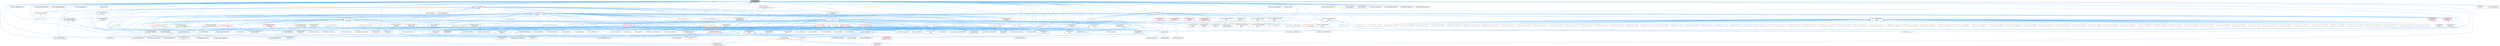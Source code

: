 digraph "src/Ioss_Utils.h"
{
 // INTERACTIVE_SVG=YES
 // LATEX_PDF_SIZE
  bgcolor="transparent";
  edge [fontname=Helvetica,fontsize=10,labelfontname=Helvetica,labelfontsize=10];
  node [fontname=Helvetica,fontsize=10,shape=box,height=0.2,width=0.4];
  Node1 [id="Node000001",label="src/Ioss_Utils.h",height=0.2,width=0.4,color="gray40", fillcolor="grey60", style="filled", fontcolor="black",tooltip=" "];
  Node1 -> Node2 [id="edge1_Node000001_Node000002",dir="back",color="steelblue1",style="solid",tooltip=" "];
  Node2 [id="Node000002",label="src/Ioss_ChainGenerator.C",height=0.2,width=0.4,color="grey40", fillcolor="white", style="filled",URL="$Ioss__ChainGenerator_8C.html",tooltip=" "];
  Node1 -> Node3 [id="edge2_Node000001_Node000003",dir="back",color="steelblue1",style="solid",tooltip=" "];
  Node3 [id="Node000003",label="src/Ioss_CompositeVariable\lType.C",height=0.2,width=0.4,color="grey40", fillcolor="white", style="filled",URL="$Ioss__CompositeVariableType_8C.html",tooltip=" "];
  Node1 -> Node4 [id="edge3_Node000001_Node000004",dir="back",color="steelblue1",style="solid",tooltip=" "];
  Node4 [id="Node000004",label="src/Ioss_ConstructedVariable\lType.C",height=0.2,width=0.4,color="grey40", fillcolor="white", style="filled",URL="$Ioss__ConstructedVariableType_8C.html",tooltip=" "];
  Node1 -> Node5 [id="edge4_Node000001_Node000005",dir="back",color="steelblue1",style="solid",tooltip=" "];
  Node5 [id="Node000005",label="src/Ioss_CoordinateFrame.C",height=0.2,width=0.4,color="grey40", fillcolor="white", style="filled",URL="$Ioss__CoordinateFrame_8C.html",tooltip=" "];
  Node1 -> Node6 [id="edge5_Node000001_Node000006",dir="back",color="steelblue1",style="solid",tooltip=" "];
  Node6 [id="Node000006",label="src/Ioss_Decomposition.C",height=0.2,width=0.4,color="grey40", fillcolor="white", style="filled",URL="$Ioss__Decomposition_8C.html",tooltip=" "];
  Node1 -> Node7 [id="edge6_Node000001_Node000007",dir="back",color="steelblue1",style="solid",tooltip=" "];
  Node7 [id="Node000007",label="src/Ioss_Decomposition.h",height=0.2,width=0.4,color="grey40", fillcolor="white", style="filled",URL="$Ioss__Decomposition_8h.html",tooltip=" "];
  Node7 -> Node6 [id="edge7_Node000007_Node000006",dir="back",color="steelblue1",style="solid",tooltip=" "];
  Node1 -> Node8 [id="edge8_Node000001_Node000008",dir="back",color="steelblue1",style="solid",tooltip=" "];
  Node8 [id="Node000008",label="src/Ioss_ElementPermutation.C",height=0.2,width=0.4,color="grey40", fillcolor="white", style="filled",URL="$Ioss__ElementPermutation_8C.html",tooltip=" "];
  Node1 -> Node9 [id="edge9_Node000001_Node000009",dir="back",color="steelblue1",style="solid",tooltip=" "];
  Node9 [id="Node000009",label="src/Ioss_ElementTopology.C",height=0.2,width=0.4,color="grey40", fillcolor="white", style="filled",URL="$Ioss__ElementTopology_8C.html",tooltip=" "];
  Node1 -> Node10 [id="edge10_Node000001_Node000010",dir="back",color="steelblue1",style="solid",tooltip=" "];
  Node10 [id="Node000010",label="src/Ioss_EntityBlock.C",height=0.2,width=0.4,color="grey40", fillcolor="white", style="filled",URL="$Ioss__EntityBlock_8C.html",tooltip=" "];
  Node1 -> Node11 [id="edge11_Node000001_Node000011",dir="back",color="steelblue1",style="solid",tooltip=" "];
  Node11 [id="Node000011",label="src/Ioss_Field.C",height=0.2,width=0.4,color="grey40", fillcolor="white", style="filled",URL="$Ioss__Field_8C.html",tooltip=" "];
  Node1 -> Node12 [id="edge12_Node000001_Node000012",dir="back",color="steelblue1",style="solid",tooltip=" "];
  Node12 [id="Node000012",label="src/Ioss_FieldManager.C",height=0.2,width=0.4,color="grey40", fillcolor="white", style="filled",URL="$Ioss__FieldManager_8C.html",tooltip=" "];
  Node1 -> Node13 [id="edge13_Node000001_Node000013",dir="back",color="steelblue1",style="solid",tooltip=" "];
  Node13 [id="Node000013",label="src/Ioss_FileInfo.C",height=0.2,width=0.4,color="grey40", fillcolor="white", style="filled",URL="$Ioss__FileInfo_8C.html",tooltip=" "];
  Node1 -> Node14 [id="edge14_Node000001_Node000014",dir="back",color="steelblue1",style="solid",tooltip=" "];
  Node14 [id="Node000014",label="src/Ioss_GroupingEntity.C",height=0.2,width=0.4,color="grey40", fillcolor="white", style="filled",URL="$Ioss__GroupingEntity_8C.html",tooltip=" "];
  Node1 -> Node15 [id="edge15_Node000001_Node000015",dir="back",color="steelblue1",style="solid",tooltip=" "];
  Node15 [id="Node000015",label="src/Ioss_IOFactory.C",height=0.2,width=0.4,color="grey40", fillcolor="white", style="filled",URL="$Ioss__IOFactory_8C.html",tooltip=" "];
  Node1 -> Node16 [id="edge16_Node000001_Node000016",dir="back",color="steelblue1",style="solid",tooltip=" "];
  Node16 [id="Node000016",label="src/Ioss_Map.C",height=0.2,width=0.4,color="grey40", fillcolor="white", style="filled",URL="$Ioss__Map_8C.html",tooltip=" "];
  Node1 -> Node17 [id="edge17_Node000001_Node000017",dir="back",color="steelblue1",style="solid",tooltip=" "];
  Node17 [id="Node000017",label="src/Ioss_ParallelUtils.C",height=0.2,width=0.4,color="grey40", fillcolor="white", style="filled",URL="$Ioss__ParallelUtils_8C.html",tooltip=" "];
  Node1 -> Node18 [id="edge18_Node000001_Node000018",dir="back",color="steelblue1",style="solid",tooltip=" "];
  Node18 [id="Node000018",label="src/Ioss_ParallelUtils.h",height=0.2,width=0.4,color="grey40", fillcolor="white", style="filled",URL="$Ioss__ParallelUtils_8h.html",tooltip=" "];
  Node18 -> Node19 [id="edge19_Node000018_Node000019",dir="back",color="steelblue1",style="solid",tooltip=" "];
  Node19 [id="Node000019",label="src/Ioss_DatabaseIO.C",height=0.2,width=0.4,color="grey40", fillcolor="white", style="filled",URL="$Ioss__DatabaseIO_8C.html",tooltip=" "];
  Node18 -> Node20 [id="edge20_Node000018_Node000020",dir="back",color="steelblue1",style="solid",tooltip=" "];
  Node20 [id="Node000020",label="src/Ioss_DatabaseIO.h",height=0.2,width=0.4,color="grey40", fillcolor="white", style="filled",URL="$Ioss__DatabaseIO_8h.html",tooltip=" "];
  Node20 -> Node21 [id="edge21_Node000020_Node000021",dir="back",color="steelblue1",style="solid",tooltip=" "];
  Node21 [id="Node000021",label="src/Ioss_Assembly.C",height=0.2,width=0.4,color="grey40", fillcolor="white", style="filled",URL="$Ioss__Assembly_8C.html",tooltip=" "];
  Node20 -> Node22 [id="edge22_Node000020_Node000022",dir="back",color="steelblue1",style="solid",tooltip=" "];
  Node22 [id="Node000022",label="src/Ioss_Blob.C",height=0.2,width=0.4,color="grey40", fillcolor="white", style="filled",URL="$Ioss__Blob_8C.html",tooltip=" "];
  Node20 -> Node2 [id="edge23_Node000020_Node000002",dir="back",color="steelblue1",style="solid",tooltip=" "];
  Node20 -> Node23 [id="edge24_Node000020_Node000023",dir="back",color="steelblue1",style="solid",tooltip=" "];
  Node23 [id="Node000023",label="src/Ioss_CommSet.C",height=0.2,width=0.4,color="grey40", fillcolor="white", style="filled",URL="$Ioss__CommSet_8C.html",tooltip=" "];
  Node20 -> Node24 [id="edge25_Node000020_Node000024",dir="back",color="steelblue1",style="solid",tooltip=" "];
  Node24 [id="Node000024",label="src/Ioss_EdgeBlock.C",height=0.2,width=0.4,color="grey40", fillcolor="white", style="filled",URL="$Ioss__EdgeBlock_8C.html",tooltip=" "];
  Node20 -> Node25 [id="edge26_Node000020_Node000025",dir="back",color="steelblue1",style="solid",tooltip=" "];
  Node25 [id="Node000025",label="src/Ioss_EdgeSet.C",height=0.2,width=0.4,color="grey40", fillcolor="white", style="filled",URL="$Ioss__EdgeSet_8C.html",tooltip=" "];
  Node20 -> Node26 [id="edge27_Node000020_Node000026",dir="back",color="steelblue1",style="solid",tooltip=" "];
  Node26 [id="Node000026",label="src/Ioss_ElementBlock.C",height=0.2,width=0.4,color="grey40", fillcolor="white", style="filled",URL="$Ioss__ElementBlock_8C.html",tooltip=" "];
  Node20 -> Node27 [id="edge28_Node000020_Node000027",dir="back",color="steelblue1",style="solid",tooltip=" "];
  Node27 [id="Node000027",label="src/Ioss_ElementSet.C",height=0.2,width=0.4,color="grey40", fillcolor="white", style="filled",URL="$Ioss__ElementSet_8C.html",tooltip=" "];
  Node20 -> Node10 [id="edge29_Node000020_Node000010",dir="back",color="steelblue1",style="solid",tooltip=" "];
  Node20 -> Node28 [id="edge30_Node000020_Node000028",dir="back",color="steelblue1",style="solid",tooltip=" "];
  Node28 [id="Node000028",label="src/Ioss_FaceBlock.C",height=0.2,width=0.4,color="grey40", fillcolor="white", style="filled",URL="$Ioss__FaceBlock_8C.html",tooltip=" "];
  Node20 -> Node29 [id="edge31_Node000020_Node000029",dir="back",color="steelblue1",style="solid",tooltip=" "];
  Node29 [id="Node000029",label="src/Ioss_FaceGenerator.C",height=0.2,width=0.4,color="grey40", fillcolor="white", style="filled",URL="$Ioss__FaceGenerator_8C.html",tooltip=" "];
  Node20 -> Node30 [id="edge32_Node000020_Node000030",dir="back",color="steelblue1",style="solid",tooltip=" "];
  Node30 [id="Node000030",label="src/Ioss_FaceSet.C",height=0.2,width=0.4,color="grey40", fillcolor="white", style="filled",URL="$Ioss__FaceSet_8C.html",tooltip=" "];
  Node20 -> Node14 [id="edge33_Node000020_Node000014",dir="back",color="steelblue1",style="solid",tooltip=" "];
  Node20 -> Node31 [id="edge34_Node000020_Node000031",dir="back",color="steelblue1",style="solid",tooltip=" "];
  Node31 [id="Node000031",label="src/Ioss_GroupingEntity.h",height=0.2,width=0.4,color="grey40", fillcolor="white", style="filled",URL="$Ioss__GroupingEntity_8h.html",tooltip=" "];
  Node31 -> Node21 [id="edge35_Node000031_Node000021",dir="back",color="steelblue1",style="solid",tooltip=" "];
  Node31 -> Node32 [id="edge36_Node000031_Node000032",dir="back",color="steelblue1",style="solid",tooltip=" "];
  Node32 [id="Node000032",label="src/Ioss_Assembly.h",height=0.2,width=0.4,color="grey40", fillcolor="white", style="filled",URL="$Ioss__Assembly_8h.html",tooltip=" "];
  Node32 -> Node21 [id="edge37_Node000032_Node000021",dir="back",color="steelblue1",style="solid",tooltip=" "];
  Node32 -> Node33 [id="edge38_Node000032_Node000033",dir="back",color="steelblue1",style="solid",tooltip=" "];
  Node33 [id="Node000033",label="src/Ioss_Region.C",height=0.2,width=0.4,color="grey40", fillcolor="white", style="filled",URL="$Ioss__Region_8C.html",tooltip=" "];
  Node32 -> Node34 [id="edge39_Node000032_Node000034",dir="back",color="steelblue1",style="solid",tooltip=" "];
  Node34 [id="Node000034",label="src/Ioss_SubSystem.h",height=0.2,width=0.4,color="grey40", fillcolor="white", style="filled",URL="$Ioss__SubSystem_8h.html",tooltip=" "];
  Node34 -> Node35 [id="edge40_Node000034_Node000035",dir="back",color="steelblue1",style="solid",tooltip=" "];
  Node35 [id="Node000035",label="src/Ioss_Compare.C",height=0.2,width=0.4,color="grey40", fillcolor="white", style="filled",URL="$Ioss__Compare_8C.html",tooltip=" "];
  Node34 -> Node36 [id="edge41_Node000034_Node000036",dir="back",color="steelblue1",style="solid",tooltip=" "];
  Node36 [id="Node000036",label="src/Ioss_CopyDatabase.C",height=0.2,width=0.4,color="grey40", fillcolor="white", style="filled",URL="$Ioss__CopyDatabase_8C.html",tooltip=" "];
  Node34 -> Node19 [id="edge42_Node000034_Node000019",dir="back",color="steelblue1",style="solid",tooltip=" "];
  Node34 -> Node37 [id="edge43_Node000034_Node000037",dir="back",color="steelblue1",style="solid",tooltip=" "];
  Node37 [id="Node000037",label="src/Ioss_Utils.C",height=0.2,width=0.4,color="grey40", fillcolor="white", style="filled",URL="$Ioss__Utils_8C.html",tooltip=" "];
  Node34 -> Node38 [id="edge44_Node000034_Node000038",dir="back",color="steelblue1",style="solid",tooltip=" "];
  Node38 [id="Node000038",label="src/adios/utest/Ut\l_ioad.C",height=0.2,width=0.4,color="grey40", fillcolor="white", style="filled",URL="$Ut__ioad_8C.html",tooltip=" "];
  Node34 -> Node39 [id="edge45_Node000034_Node000039",dir="back",color="steelblue1",style="solid",tooltip=" "];
  Node39 [id="Node000039",label="src/cgns/Iocgns_DatabaseIO.C",height=0.2,width=0.4,color="grey40", fillcolor="white", style="filled",URL="$Iocgns__DatabaseIO_8C.html",tooltip=" "];
  Node34 -> Node40 [id="edge46_Node000034_Node000040",dir="back",color="steelblue1",style="solid",tooltip=" "];
  Node40 [id="Node000040",label="src/faodel/Iofaodel\l_DatabaseIO.C",height=0.2,width=0.4,color="grey40", fillcolor="white", style="filled",URL="$Iofaodel__DatabaseIO_8C.html",tooltip=" "];
  Node34 -> Node41 [id="edge47_Node000034_Node000041",dir="back",color="steelblue1",style="solid",tooltip=" "];
  Node41 [id="Node000041",label="src/main/io_shell.C",height=0.2,width=0.4,color="grey40", fillcolor="white", style="filled",URL="$io__shell_8C.html",tooltip=" "];
  Node34 -> Node42 [id="edge48_Node000034_Node000042",dir="back",color="steelblue1",style="solid",tooltip=" "];
  Node42 [id="Node000042",label="src/main/io_shell_ts.C",height=0.2,width=0.4,color="grey40", fillcolor="white", style="filled",URL="$io__shell__ts_8C.html",tooltip=" "];
  Node34 -> Node43 [id="edge49_Node000034_Node000043",dir="back",color="steelblue1",style="solid",tooltip=" "];
  Node43 [id="Node000043",label="src/main/struc_to_unstruc.C",height=0.2,width=0.4,color="grey40", fillcolor="white", style="filled",URL="$struc__to__unstruc_8C.html",tooltip=" "];
  Node34 -> Node44 [id="edge50_Node000034_Node000044",dir="back",color="steelblue1",style="solid",tooltip=" "];
  Node44 [id="Node000044",label="src/pamgen/Iopg_DatabaseIO.C",height=0.2,width=0.4,color="grey40", fillcolor="white", style="filled",URL="$Iopg__DatabaseIO_8C.html",tooltip=" "];
  Node34 -> Node45 [id="edge51_Node000034_Node000045",dir="back",color="steelblue1",style="solid",tooltip=" "];
  Node45 [id="Node000045",label="src/utest/Utst_heartbeat.C",height=0.2,width=0.4,color="grey40", fillcolor="white", style="filled",URL="$Utst__heartbeat_8C.html",tooltip=" "];
  Node34 -> Node46 [id="edge52_Node000034_Node000046",dir="back",color="steelblue1",style="solid",tooltip=" "];
  Node46 [id="Node000046",label="src/visualization/exodus\l/Iovs_exodus_DatabaseIO.C",height=0.2,width=0.4,color="grey40", fillcolor="white", style="filled",URL="$Iovs__exodus__DatabaseIO_8C.html",tooltip=" "];
  Node32 -> Node47 [id="edge53_Node000032_Node000047",dir="back",color="steelblue1",style="solid",tooltip=" "];
  Node47 [id="Node000047",label="src/catalyst/Iocatalyst\l_DatabaseIO.C",height=0.2,width=0.4,color="grey40", fillcolor="white", style="filled",URL="$Iocatalyst__DatabaseIO_8C.html",tooltip=" "];
  Node32 -> Node48 [id="edge54_Node000032_Node000048",dir="back",color="steelblue1",style="solid",tooltip=" "];
  Node48 [id="Node000048",label="src/cgns/Iocgns_Utils.C",height=0.2,width=0.4,color="grey40", fillcolor="white", style="filled",URL="$Iocgns__Utils_8C.html",tooltip=" "];
  Node32 -> Node49 [id="edge55_Node000032_Node000049",dir="back",color="steelblue1",style="solid",tooltip=" "];
  Node49 [id="Node000049",label="src/exodus/Ioex_BaseDatabaseIO.C",height=0.2,width=0.4,color="grey40", fillcolor="white", style="filled",URL="$Ioex__BaseDatabaseIO_8C.html",tooltip=" "];
  Node32 -> Node50 [id="edge56_Node000032_Node000050",dir="back",color="steelblue1",style="solid",tooltip=" "];
  Node50 [id="Node000050",label="src/exodus/Ioex_DatabaseIO.C",height=0.2,width=0.4,color="grey40", fillcolor="white", style="filled",URL="$Ioex__DatabaseIO_8C.html",tooltip=" "];
  Node32 -> Node51 [id="edge57_Node000032_Node000051",dir="back",color="steelblue1",style="solid",tooltip=" "];
  Node51 [id="Node000051",label="src/exodus/Ioex_Internals.C",height=0.2,width=0.4,color="grey40", fillcolor="white", style="filled",URL="$Ioex__Internals_8C.html",tooltip=" "];
  Node32 -> Node52 [id="edge58_Node000032_Node000052",dir="back",color="steelblue1",style="solid",tooltip=" "];
  Node52 [id="Node000052",label="src/exodus/Ioex_Utils.C",height=0.2,width=0.4,color="grey40", fillcolor="white", style="filled",URL="$Ioex__Utils_8C.html",tooltip=" "];
  Node32 -> Node53 [id="edge59_Node000032_Node000053",dir="back",color="steelblue1",style="solid",tooltip=" "];
  Node53 [id="Node000053",label="src/exonull/Ioexnl\l_BaseDatabaseIO.C",height=0.2,width=0.4,color="grey40", fillcolor="white", style="filled",URL="$Ioexnl__BaseDatabaseIO_8C.html",tooltip=" "];
  Node32 -> Node54 [id="edge60_Node000032_Node000054",dir="back",color="steelblue1",style="solid",tooltip=" "];
  Node54 [id="Node000054",label="src/exonull/Ioexnl\l_DatabaseIO.C",height=0.2,width=0.4,color="grey40", fillcolor="white", style="filled",URL="$Ioexnl__DatabaseIO_8C.html",tooltip=" "];
  Node32 -> Node55 [id="edge61_Node000032_Node000055",dir="back",color="steelblue1",style="solid",tooltip=" "];
  Node55 [id="Node000055",label="src/exonull/Ioexnl\l_Internals.C",height=0.2,width=0.4,color="grey40", fillcolor="white", style="filled",URL="$Ioexnl__Internals_8C.html",tooltip=" "];
  Node32 -> Node56 [id="edge62_Node000032_Node000056",dir="back",color="steelblue1",style="solid",tooltip=" "];
  Node56 [id="Node000056",label="src/exonull/Ioexnl\l_Utils.C",height=0.2,width=0.4,color="grey40", fillcolor="white", style="filled",URL="$Ioexnl__Utils_8C.html",tooltip=" "];
  Node32 -> Node57 [id="edge63_Node000032_Node000057",dir="back",color="steelblue1",style="solid",tooltip=" "];
  Node57 [id="Node000057",label="src/main/io_info.h",height=0.2,width=0.4,color="grey40", fillcolor="white", style="filled",URL="$io__info_8h.html",tooltip=" "];
  Node57 -> Node58 [id="edge64_Node000057_Node000058",dir="back",color="steelblue1",style="solid",tooltip=" "];
  Node58 [id="Node000058",label="src/main/io_info.C",height=0.2,width=0.4,color="grey40", fillcolor="white", style="filled",URL="$io__info_8C.html",tooltip=" "];
  Node57 -> Node59 [id="edge65_Node000057_Node000059",dir="back",color="steelblue1",style="solid",tooltip=" "];
  Node59 [id="Node000059",label="src/main/io_info_main.C",height=0.2,width=0.4,color="grey40", fillcolor="white", style="filled",URL="$io__info__main_8C.html",tooltip=" "];
  Node32 -> Node60 [id="edge66_Node000032_Node000060",dir="back",color="steelblue1",style="solid",tooltip=" "];
  Node60 [id="Node000060",label="src/main/io_modify.C",height=0.2,width=0.4,color="grey40", fillcolor="white", style="filled",URL="$io__modify_8C.html",tooltip=" "];
  Node32 -> Node61 [id="edge67_Node000032_Node000061",dir="back",color="steelblue1",style="solid",tooltip=" "];
  Node61 [id="Node000061",label="src/null/Ionull_DatabaseIO.C",height=0.2,width=0.4,color="grey40", fillcolor="white", style="filled",URL="$Ionull__DatabaseIO_8C.html",tooltip=" "];
  Node32 -> Node62 [id="edge68_Node000032_Node000062",dir="back",color="steelblue1",style="solid",tooltip=" "];
  Node62 [id="Node000062",label="src/text_mesh/Iotm\l_DatabaseIO.C",height=0.2,width=0.4,color="grey40", fillcolor="white", style="filled",URL="$Iotm__DatabaseIO_8C.html",tooltip=" "];
  Node32 -> Node63 [id="edge69_Node000032_Node000063",dir="back",color="steelblue1",style="solid",tooltip=" "];
  Node63 [id="Node000063",label="src/unit_tests/UnitTestIotm\lTextMeshFixture.h",height=0.2,width=0.4,color="grey40", fillcolor="white", style="filled",URL="$UnitTestIotmTextMeshFixture_8h.html",tooltip=" "];
  Node63 -> Node64 [id="edge70_Node000063_Node000064",dir="back",color="steelblue1",style="solid",tooltip=" "];
  Node64 [id="Node000064",label="src/unit_tests/UnitTestText\lMesh.C",height=0.2,width=0.4,color="grey40", fillcolor="white", style="filled",URL="$UnitTestTextMesh_8C.html",tooltip=" "];
  Node31 -> Node22 [id="edge71_Node000031_Node000022",dir="back",color="steelblue1",style="solid",tooltip=" "];
  Node31 -> Node65 [id="edge72_Node000031_Node000065",dir="back",color="steelblue1",style="solid",tooltip=" "];
  Node65 [id="Node000065",label="src/Ioss_Blob.h",height=0.2,width=0.4,color="grey40", fillcolor="white", style="filled",URL="$Ioss__Blob_8h.html",tooltip=" "];
  Node65 -> Node22 [id="edge73_Node000065_Node000022",dir="back",color="steelblue1",style="solid",tooltip=" "];
  Node65 -> Node33 [id="edge74_Node000065_Node000033",dir="back",color="steelblue1",style="solid",tooltip=" "];
  Node65 -> Node34 [id="edge75_Node000065_Node000034",dir="back",color="steelblue1",style="solid",tooltip=" "];
  Node65 -> Node49 [id="edge76_Node000065_Node000049",dir="back",color="steelblue1",style="solid",tooltip=" "];
  Node65 -> Node50 [id="edge77_Node000065_Node000050",dir="back",color="steelblue1",style="solid",tooltip=" "];
  Node65 -> Node51 [id="edge78_Node000065_Node000051",dir="back",color="steelblue1",style="solid",tooltip=" "];
  Node65 -> Node53 [id="edge79_Node000065_Node000053",dir="back",color="steelblue1",style="solid",tooltip=" "];
  Node65 -> Node54 [id="edge80_Node000065_Node000054",dir="back",color="steelblue1",style="solid",tooltip=" "];
  Node65 -> Node55 [id="edge81_Node000065_Node000055",dir="back",color="steelblue1",style="solid",tooltip=" "];
  Node65 -> Node57 [id="edge82_Node000065_Node000057",dir="back",color="steelblue1",style="solid",tooltip=" "];
  Node65 -> Node60 [id="edge83_Node000065_Node000060",dir="back",color="steelblue1",style="solid",tooltip=" "];
  Node65 -> Node61 [id="edge84_Node000065_Node000061",dir="back",color="steelblue1",style="solid",tooltip=" "];
  Node65 -> Node66 [id="edge85_Node000065_Node000066",dir="back",color="steelblue1",style="solid",tooltip=" "];
  Node66 [id="Node000066",label="src/utest/Utst_blob\l_write_read.C",height=0.2,width=0.4,color="grey40", fillcolor="white", style="filled",URL="$Utst__blob__write__read_8C.html",tooltip=" "];
  Node31 -> Node23 [id="edge86_Node000031_Node000023",dir="back",color="steelblue1",style="solid",tooltip=" "];
  Node31 -> Node67 [id="edge87_Node000031_Node000067",dir="back",color="steelblue1",style="solid",tooltip=" "];
  Node67 [id="Node000067",label="src/Ioss_CommSet.h",height=0.2,width=0.4,color="grey40", fillcolor="white", style="filled",URL="$Ioss__CommSet_8h.html",tooltip=" "];
  Node67 -> Node23 [id="edge88_Node000067_Node000023",dir="back",color="steelblue1",style="solid",tooltip=" "];
  Node67 -> Node29 [id="edge89_Node000067_Node000029",dir="back",color="steelblue1",style="solid",tooltip=" "];
  Node67 -> Node33 [id="edge90_Node000067_Node000033",dir="back",color="steelblue1",style="solid",tooltip=" "];
  Node67 -> Node34 [id="edge91_Node000067_Node000034",dir="back",color="steelblue1",style="solid",tooltip=" "];
  Node67 -> Node68 [id="edge92_Node000067_Node000068",dir="back",color="steelblue1",style="solid",tooltip=" "];
  Node68 [id="Node000068",label="src/adios/Ioad_DatabaseIO.C",height=0.2,width=0.4,color="grey40", fillcolor="white", style="filled",URL="$Ioad__DatabaseIO_8C.html",tooltip=" "];
  Node67 -> Node38 [id="edge93_Node000067_Node000038",dir="back",color="steelblue1",style="solid",tooltip=" "];
  Node67 -> Node47 [id="edge94_Node000067_Node000047",dir="back",color="steelblue1",style="solid",tooltip=" "];
  Node67 -> Node49 [id="edge95_Node000067_Node000049",dir="back",color="steelblue1",style="solid",tooltip=" "];
  Node67 -> Node50 [id="edge96_Node000067_Node000050",dir="back",color="steelblue1",style="solid",tooltip=" "];
  Node67 -> Node53 [id="edge97_Node000067_Node000053",dir="back",color="steelblue1",style="solid",tooltip=" "];
  Node67 -> Node54 [id="edge98_Node000067_Node000054",dir="back",color="steelblue1",style="solid",tooltip=" "];
  Node67 -> Node40 [id="edge99_Node000067_Node000040",dir="back",color="steelblue1",style="solid",tooltip=" "];
  Node67 -> Node69 [id="edge100_Node000067_Node000069",dir="back",color="steelblue1",style="solid",tooltip=" "];
  Node69 [id="Node000069",label="src/faodel/Iofaodel\l_FieldSerialization.h",height=0.2,width=0.4,color="red", fillcolor="#FFF0F0", style="filled",URL="$Iofaodel__FieldSerialization_8h.html",tooltip=" "];
  Node69 -> Node40 [id="edge101_Node000069_Node000040",dir="back",color="steelblue1",style="solid",tooltip=" "];
  Node67 -> Node71 [id="edge102_Node000067_Node000071",dir="back",color="steelblue1",style="solid",tooltip=" "];
  Node71 [id="Node000071",label="src/faodel/Iofaodel\l_PropertySerialization.C",height=0.2,width=0.4,color="grey40", fillcolor="white", style="filled",URL="$Iofaodel__PropertySerialization_8C.html",tooltip=" "];
  Node67 -> Node72 [id="edge103_Node000067_Node000072",dir="back",color="steelblue1",style="solid",tooltip=" "];
  Node72 [id="Node000072",label="src/faodel/Iofaodel\l_Utils.C",height=0.2,width=0.4,color="grey40", fillcolor="white", style="filled",URL="$Iofaodel__Utils_8C.html",tooltip=" "];
  Node67 -> Node73 [id="edge104_Node000067_Node000073",dir="back",color="steelblue1",style="solid",tooltip=" "];
  Node73 [id="Node000073",label="src/gen_struc/Iogs\l_DatabaseIO.C",height=0.2,width=0.4,color="grey40", fillcolor="white", style="filled",URL="$Iogs__DatabaseIO_8C.html",tooltip=" "];
  Node67 -> Node74 [id="edge105_Node000067_Node000074",dir="back",color="steelblue1",style="solid",tooltip=" "];
  Node74 [id="Node000074",label="src/generated/Iogn\l_DatabaseIO.C",height=0.2,width=0.4,color="grey40", fillcolor="white", style="filled",URL="$Iogn__DatabaseIO_8C.html",tooltip=" "];
  Node67 -> Node75 [id="edge106_Node000067_Node000075",dir="back",color="steelblue1",style="solid",tooltip=" "];
  Node75 [id="Node000075",label="src/main/cth_pressure\l_map.C",height=0.2,width=0.4,color="grey40", fillcolor="white", style="filled",URL="$cth__pressure__map_8C.html",tooltip=" "];
  Node67 -> Node57 [id="edge107_Node000067_Node000057",dir="back",color="steelblue1",style="solid",tooltip=" "];
  Node67 -> Node60 [id="edge108_Node000067_Node000060",dir="back",color="steelblue1",style="solid",tooltip=" "];
  Node67 -> Node61 [id="edge109_Node000067_Node000061",dir="back",color="steelblue1",style="solid",tooltip=" "];
  Node67 -> Node62 [id="edge110_Node000067_Node000062",dir="back",color="steelblue1",style="solid",tooltip=" "];
  Node67 -> Node63 [id="edge111_Node000067_Node000063",dir="back",color="steelblue1",style="solid",tooltip=" "];
  Node31 -> Node25 [id="edge112_Node000031_Node000025",dir="back",color="steelblue1",style="solid",tooltip=" "];
  Node31 -> Node27 [id="edge113_Node000031_Node000027",dir="back",color="steelblue1",style="solid",tooltip=" "];
  Node31 -> Node10 [id="edge114_Node000031_Node000010",dir="back",color="steelblue1",style="solid",tooltip=" "];
  Node31 -> Node76 [id="edge115_Node000031_Node000076",dir="back",color="steelblue1",style="solid",tooltip=" "];
  Node76 [id="Node000076",label="src/Ioss_EntityBlock.h",height=0.2,width=0.4,color="red", fillcolor="#FFF0F0", style="filled",URL="$Ioss__EntityBlock_8h.html",tooltip=" "];
  Node76 -> Node24 [id="edge116_Node000076_Node000024",dir="back",color="steelblue1",style="solid",tooltip=" "];
  Node76 -> Node26 [id="edge117_Node000076_Node000026",dir="back",color="steelblue1",style="solid",tooltip=" "];
  Node76 -> Node10 [id="edge118_Node000076_Node000010",dir="back",color="steelblue1",style="solid",tooltip=" "];
  Node76 -> Node28 [id="edge119_Node000076_Node000028",dir="back",color="steelblue1",style="solid",tooltip=" "];
  Node76 -> Node96 [id="edge120_Node000076_Node000096",dir="back",color="steelblue1",style="solid",tooltip=" "];
  Node96 [id="Node000096",label="src/Ioss_NodeBlock.C",height=0.2,width=0.4,color="grey40", fillcolor="white", style="filled",URL="$Ioss__NodeBlock_8C.html",tooltip=" "];
  Node76 -> Node33 [id="edge121_Node000076_Node000033",dir="back",color="steelblue1",style="solid",tooltip=" "];
  Node76 -> Node79 [id="edge122_Node000076_Node000079",dir="back",color="steelblue1",style="solid",tooltip=" "];
  Node79 [id="Node000079",label="src/Ioss_SideBlock.C",height=0.2,width=0.4,color="grey40", fillcolor="white", style="filled",URL="$Ioss__SideBlock_8C.html",tooltip=" "];
  Node76 -> Node34 [id="edge123_Node000076_Node000034",dir="back",color="steelblue1",style="solid",tooltip=" "];
  Node76 -> Node49 [id="edge124_Node000076_Node000049",dir="back",color="steelblue1",style="solid",tooltip=" "];
  Node76 -> Node50 [id="edge125_Node000076_Node000050",dir="back",color="steelblue1",style="solid",tooltip=" "];
  Node76 -> Node53 [id="edge126_Node000076_Node000053",dir="back",color="steelblue1",style="solid",tooltip=" "];
  Node76 -> Node54 [id="edge127_Node000076_Node000054",dir="back",color="steelblue1",style="solid",tooltip=" "];
  Node76 -> Node61 [id="edge128_Node000076_Node000061",dir="back",color="steelblue1",style="solid",tooltip=" "];
  Node31 -> Node106 [id="edge129_Node000031_Node000106",dir="back",color="steelblue1",style="solid",tooltip=" "];
  Node106 [id="Node000106",label="src/Ioss_EntitySet.C",height=0.2,width=0.4,color="grey40", fillcolor="white", style="filled",URL="$Ioss__EntitySet_8C.html",tooltip=" "];
  Node31 -> Node107 [id="edge130_Node000031_Node000107",dir="back",color="steelblue1",style="solid",tooltip=" "];
  Node107 [id="Node000107",label="src/Ioss_EntitySet.h",height=0.2,width=0.4,color="red", fillcolor="#FFF0F0", style="filled",URL="$Ioss__EntitySet_8h.html",tooltip=" "];
  Node107 -> Node25 [id="edge131_Node000107_Node000025",dir="back",color="steelblue1",style="solid",tooltip=" "];
  Node107 -> Node27 [id="edge132_Node000107_Node000027",dir="back",color="steelblue1",style="solid",tooltip=" "];
  Node107 -> Node106 [id="edge133_Node000107_Node000106",dir="back",color="steelblue1",style="solid",tooltip=" "];
  Node107 -> Node30 [id="edge134_Node000107_Node000030",dir="back",color="steelblue1",style="solid",tooltip=" "];
  Node107 -> Node111 [id="edge135_Node000107_Node000111",dir="back",color="steelblue1",style="solid",tooltip=" "];
  Node111 [id="Node000111",label="src/Ioss_NodeSet.C",height=0.2,width=0.4,color="grey40", fillcolor="white", style="filled",URL="$Ioss__NodeSet_8C.html",tooltip=" "];
  Node107 -> Node34 [id="edge136_Node000107_Node000034",dir="back",color="steelblue1",style="solid",tooltip=" "];
  Node107 -> Node113 [id="edge137_Node000107_Node000113",dir="back",color="steelblue1",style="solid",tooltip=" "];
  Node113 [id="Node000113",label="src/adios/Ioad_DatabaseIO.h",height=0.2,width=0.4,color="grey40", fillcolor="white", style="filled",URL="$Ioad__DatabaseIO_8h.html",tooltip=" "];
  Node113 -> Node68 [id="edge138_Node000113_Node000068",dir="back",color="steelblue1",style="solid",tooltip=" "];
  Node113 -> Node114 [id="edge139_Node000113_Node000114",dir="back",color="steelblue1",style="solid",tooltip=" "];
  Node114 [id="Node000114",label="src/adios/Ioad_IOFactory.C",height=0.2,width=0.4,color="grey40", fillcolor="white", style="filled",URL="$Ioad__IOFactory_8C.html",tooltip=" "];
  Node107 -> Node115 [id="edge140_Node000107_Node000115",dir="back",color="steelblue1",style="solid",tooltip=" "];
  Node115 [id="Node000115",label="src/catalyst/Iocatalyst\l_DatabaseIO.h",height=0.2,width=0.4,color="grey40", fillcolor="white", style="filled",URL="$Iocatalyst__DatabaseIO_8h.html",tooltip=" "];
  Node115 -> Node47 [id="edge141_Node000115_Node000047",dir="back",color="steelblue1",style="solid",tooltip=" "];
  Node115 -> Node116 [id="edge142_Node000115_Node000116",dir="back",color="steelblue1",style="solid",tooltip=" "];
  Node116 [id="Node000116",label="src/catalyst/Iocatalyst\l_IOFactory.C",height=0.2,width=0.4,color="grey40", fillcolor="white", style="filled",URL="$Iocatalyst__IOFactory_8C.html",tooltip=" "];
  Node107 -> Node49 [id="edge143_Node000107_Node000049",dir="back",color="steelblue1",style="solid",tooltip=" "];
  Node107 -> Node50 [id="edge144_Node000107_Node000050",dir="back",color="steelblue1",style="solid",tooltip=" "];
  Node107 -> Node53 [id="edge145_Node000107_Node000053",dir="back",color="steelblue1",style="solid",tooltip=" "];
  Node107 -> Node54 [id="edge146_Node000107_Node000054",dir="back",color="steelblue1",style="solid",tooltip=" "];
  Node107 -> Node61 [id="edge147_Node000107_Node000061",dir="back",color="steelblue1",style="solid",tooltip=" "];
  Node31 -> Node30 [id="edge148_Node000031_Node000030",dir="back",color="steelblue1",style="solid",tooltip=" "];
  Node31 -> Node14 [id="edge149_Node000031_Node000014",dir="back",color="steelblue1",style="solid",tooltip=" "];
  Node31 -> Node111 [id="edge150_Node000031_Node000111",dir="back",color="steelblue1",style="solid",tooltip=" "];
  Node31 -> Node117 [id="edge151_Node000031_Node000117",dir="back",color="steelblue1",style="solid",tooltip=" "];
  Node117 [id="Node000117",label="src/Ioss_NullEntity.h",height=0.2,width=0.4,color="red", fillcolor="#FFF0F0", style="filled",URL="$Ioss__NullEntity_8h.html",tooltip=" "];
  Node117 -> Node119 [id="edge152_Node000117_Node000119",dir="back",color="steelblue1",style="solid",tooltip=" "];
  Node119 [id="Node000119",label="src/utest/Utst_ioel.C",height=0.2,width=0.4,color="grey40", fillcolor="white", style="filled",URL="$Utst__ioel_8C.html",tooltip=" "];
  Node31 -> Node120 [id="edge153_Node000031_Node000120",dir="back",color="steelblue1",style="solid",tooltip=" "];
  Node120 [id="Node000120",label="src/Ioss_Property.C",height=0.2,width=0.4,color="grey40", fillcolor="white", style="filled",URL="$Ioss__Property_8C.html",tooltip=" "];
  Node31 -> Node33 [id="edge154_Node000031_Node000033",dir="back",color="steelblue1",style="solid",tooltip=" "];
  Node31 -> Node121 [id="edge155_Node000031_Node000121",dir="back",color="steelblue1",style="solid",tooltip=" "];
  Node121 [id="Node000121",label="src/Ioss_Region.h",height=0.2,width=0.4,color="red", fillcolor="#FFF0F0", style="filled",URL="$Ioss__Region_8h.html",tooltip=" "];
  Node121 -> Node21 [id="edge156_Node000121_Node000021",dir="back",color="steelblue1",style="solid",tooltip=" "];
  Node121 -> Node22 [id="edge157_Node000121_Node000022",dir="back",color="steelblue1",style="solid",tooltip=" "];
  Node121 -> Node2 [id="edge158_Node000121_Node000002",dir="back",color="steelblue1",style="solid",tooltip=" "];
  Node121 -> Node29 [id="edge159_Node000121_Node000029",dir="back",color="steelblue1",style="solid",tooltip=" "];
  Node121 -> Node14 [id="edge160_Node000121_Node000014",dir="back",color="steelblue1",style="solid",tooltip=" "];
  Node121 -> Node33 [id="edge161_Node000121_Node000033",dir="back",color="steelblue1",style="solid",tooltip=" "];
  Node121 -> Node81 [id="edge162_Node000121_Node000081",dir="back",color="steelblue1",style="solid",tooltip=" "];
  Node81 [id="Node000081",label="src/Ioss_SideSet.C",height=0.2,width=0.4,color="grey40", fillcolor="white", style="filled",URL="$Ioss__SideSet_8C.html",tooltip=" "];
  Node121 -> Node99 [id="edge163_Node000121_Node000099",dir="back",color="steelblue1",style="solid",tooltip=" "];
  Node99 [id="Node000099",label="src/Ioss_StructuredBlock.C",height=0.2,width=0.4,color="grey40", fillcolor="white", style="filled",URL="$Ioss__StructuredBlock_8C.html",tooltip=" "];
  Node121 -> Node34 [id="edge164_Node000121_Node000034",dir="back",color="steelblue1",style="solid",tooltip=" "];
  Node121 -> Node113 [id="edge165_Node000121_Node000113",dir="back",color="steelblue1",style="solid",tooltip=" "];
  Node121 -> Node38 [id="edge166_Node000121_Node000038",dir="back",color="steelblue1",style="solid",tooltip=" "];
  Node121 -> Node47 [id="edge167_Node000121_Node000047",dir="back",color="steelblue1",style="solid",tooltip=" "];
  Node121 -> Node115 [id="edge168_Node000121_Node000115",dir="back",color="steelblue1",style="solid",tooltip=" "];
  Node121 -> Node83 [id="edge169_Node000121_Node000083",dir="back",color="steelblue1",style="solid",tooltip=" "];
  Node83 [id="Node000083",label="src/cgns/Iocgns_Utils.h",height=0.2,width=0.4,color="grey40", fillcolor="white", style="filled",URL="$Iocgns__Utils_8h.html",tooltip=" "];
  Node83 -> Node39 [id="edge170_Node000083_Node000039",dir="back",color="steelblue1",style="solid",tooltip=" "];
  Node83 -> Node84 [id="edge171_Node000083_Node000084",dir="back",color="steelblue1",style="solid",tooltip=" "];
  Node84 [id="Node000084",label="src/cgns/Iocgns_IOFactory.C",height=0.2,width=0.4,color="grey40", fillcolor="white", style="filled",URL="$Iocgns__IOFactory_8C.html",tooltip=" "];
  Node83 -> Node48 [id="edge172_Node000083_Node000048",dir="back",color="steelblue1",style="solid",tooltip=" "];
  Node83 -> Node85 [id="edge173_Node000083_Node000085",dir="back",color="steelblue1",style="solid",tooltip=" "];
  Node85 [id="Node000085",label="src/main/cgns_decomp.C",height=0.2,width=0.4,color="grey40", fillcolor="white", style="filled",URL="$cgns__decomp_8C.html",tooltip=" "];
  Node83 -> Node43 [id="edge174_Node000083_Node000043",dir="back",color="steelblue1",style="solid",tooltip=" "];
  Node83 -> Node86 [id="edge175_Node000083_Node000086",dir="back",color="steelblue1",style="solid",tooltip=" "];
  Node86 [id="Node000086",label="src/utest/Utst_structured\l_decomp.C",height=0.2,width=0.4,color="grey40", fillcolor="white", style="filled",URL="$Utst__structured__decomp_8C.html",tooltip=" "];
  Node121 -> Node49 [id="edge176_Node000121_Node000049",dir="back",color="steelblue1",style="solid",tooltip=" "];
  Node121 -> Node50 [id="edge177_Node000121_Node000050",dir="back",color="steelblue1",style="solid",tooltip=" "];
  Node121 -> Node51 [id="edge178_Node000121_Node000051",dir="back",color="steelblue1",style="solid",tooltip=" "];
  Node121 -> Node52 [id="edge179_Node000121_Node000052",dir="back",color="steelblue1",style="solid",tooltip=" "];
  Node121 -> Node53 [id="edge180_Node000121_Node000053",dir="back",color="steelblue1",style="solid",tooltip=" "];
  Node121 -> Node54 [id="edge181_Node000121_Node000054",dir="back",color="steelblue1",style="solid",tooltip=" "];
  Node121 -> Node55 [id="edge182_Node000121_Node000055",dir="back",color="steelblue1",style="solid",tooltip=" "];
  Node121 -> Node56 [id="edge183_Node000121_Node000056",dir="back",color="steelblue1",style="solid",tooltip=" "];
  Node121 -> Node123 [id="edge184_Node000121_Node000123",dir="back",color="steelblue1",style="solid",tooltip=" "];
  Node123 [id="Node000123",label="src/faodel/Iofaodel\l_DatabaseIO.h",height=0.2,width=0.4,color="grey40", fillcolor="white", style="filled",URL="$Iofaodel__DatabaseIO_8h.html",tooltip=" "];
  Node123 -> Node40 [id="edge185_Node000123_Node000040",dir="back",color="steelblue1",style="solid",tooltip=" "];
  Node121 -> Node69 [id="edge186_Node000121_Node000069",dir="back",color="steelblue1",style="solid",tooltip=" "];
  Node121 -> Node71 [id="edge187_Node000121_Node000071",dir="back",color="steelblue1",style="solid",tooltip=" "];
  Node121 -> Node72 [id="edge188_Node000121_Node000072",dir="back",color="steelblue1",style="solid",tooltip=" "];
  Node121 -> Node124 [id="edge189_Node000121_Node000124",dir="back",color="steelblue1",style="solid",tooltip=" "];
  Node124 [id="Node000124",label="src/faodel/Iofaodel\l_Utils.h",height=0.2,width=0.4,color="red", fillcolor="#FFF0F0", style="filled",URL="$Iofaodel__Utils_8h.html",tooltip=" "];
  Node124 -> Node40 [id="edge190_Node000124_Node000040",dir="back",color="steelblue1",style="solid",tooltip=" "];
  Node124 -> Node69 [id="edge191_Node000124_Node000069",dir="back",color="steelblue1",style="solid",tooltip=" "];
  Node124 -> Node71 [id="edge192_Node000124_Node000071",dir="back",color="steelblue1",style="solid",tooltip=" "];
  Node124 -> Node125 [id="edge193_Node000124_Node000125",dir="back",color="steelblue1",style="solid",tooltip=" "];
  Node125 [id="Node000125",label="src/faodel/Iofaodel\l_PropertySerialization.h",height=0.2,width=0.4,color="grey40", fillcolor="white", style="filled",URL="$Iofaodel__PropertySerialization_8h.html",tooltip=" "];
  Node125 -> Node40 [id="edge194_Node000125_Node000040",dir="back",color="steelblue1",style="solid",tooltip=" "];
  Node125 -> Node71 [id="edge195_Node000125_Node000071",dir="back",color="steelblue1",style="solid",tooltip=" "];
  Node124 -> Node72 [id="edge196_Node000124_Node000072",dir="back",color="steelblue1",style="solid",tooltip=" "];
  Node121 -> Node73 [id="edge197_Node000121_Node000073",dir="back",color="steelblue1",style="solid",tooltip=" "];
  Node121 -> Node74 [id="edge198_Node000121_Node000074",dir="back",color="steelblue1",style="solid",tooltip=" "];
  Node121 -> Node126 [id="edge199_Node000121_Node000126",dir="back",color="steelblue1",style="solid",tooltip=" "];
  Node126 [id="Node000126",label="src/heartbeat/Iohb\l_DatabaseIO.C",height=0.2,width=0.4,color="grey40", fillcolor="white", style="filled",URL="$Iohb__DatabaseIO_8C.html",tooltip=" "];
  Node121 -> Node85 [id="edge200_Node000121_Node000085",dir="back",color="steelblue1",style="solid",tooltip=" "];
  Node121 -> Node75 [id="edge201_Node000121_Node000075",dir="back",color="steelblue1",style="solid",tooltip=" "];
  Node121 -> Node57 [id="edge202_Node000121_Node000057",dir="back",color="steelblue1",style="solid",tooltip=" "];
  Node121 -> Node60 [id="edge203_Node000121_Node000060",dir="back",color="steelblue1",style="solid",tooltip=" "];
  Node121 -> Node90 [id="edge204_Node000121_Node000090",dir="back",color="steelblue1",style="solid",tooltip=" "];
  Node90 [id="Node000090",label="src/main/shell_to_hex.C",height=0.2,width=0.4,color="grey40", fillcolor="white", style="filled",URL="$shell__to__hex_8C.html",tooltip=" "];
  Node121 -> Node91 [id="edge205_Node000121_Node000091",dir="back",color="steelblue1",style="solid",tooltip=" "];
  Node91 [id="Node000091",label="src/main/skinner.C",height=0.2,width=0.4,color="grey40", fillcolor="white", style="filled",URL="$skinner_8C.html",tooltip=" "];
  Node121 -> Node92 [id="edge206_Node000121_Node000092",dir="back",color="steelblue1",style="solid",tooltip=" "];
  Node92 [id="Node000092",label="src/main/sphgen.C",height=0.2,width=0.4,color="grey40", fillcolor="white", style="filled",URL="$sphgen_8C.html",tooltip=" "];
  Node121 -> Node61 [id="edge207_Node000121_Node000061",dir="back",color="steelblue1",style="solid",tooltip=" "];
  Node121 -> Node62 [id="edge208_Node000121_Node000062",dir="back",color="steelblue1",style="solid",tooltip=" "];
  Node121 -> Node94 [id="edge209_Node000121_Node000094",dir="back",color="steelblue1",style="solid",tooltip=" "];
  Node94 [id="Node000094",label="src/unit_tests/UnitTestElement\lBlockBatchRead.C",height=0.2,width=0.4,color="grey40", fillcolor="white", style="filled",URL="$UnitTestElementBlockBatchRead_8C.html",tooltip=" "];
  Node121 -> Node63 [id="edge210_Node000121_Node000063",dir="back",color="steelblue1",style="solid",tooltip=" "];
  Node121 -> Node87 [id="edge211_Node000121_Node000087",dir="back",color="steelblue1",style="solid",tooltip=" "];
  Node87 [id="Node000087",label="src/utest/Utst_IofxDatabaseIO.C",height=0.2,width=0.4,color="grey40", fillcolor="white", style="filled",URL="$Utst__IofxDatabaseIO_8C.html",tooltip=" "];
  Node121 -> Node66 [id="edge212_Node000121_Node000066",dir="back",color="steelblue1",style="solid",tooltip=" "];
  Node121 -> Node105 [id="edge213_Node000121_Node000105",dir="back",color="steelblue1",style="solid",tooltip=" "];
  Node105 [id="Node000105",label="src/visualization/cgns\l/Iovs_cgns_DatabaseIO.C",height=0.2,width=0.4,color="grey40", fillcolor="white", style="filled",URL="$Iovs__cgns__DatabaseIO_8C.html",tooltip=" "];
  Node31 -> Node81 [id="edge214_Node000031_Node000081",dir="back",color="steelblue1",style="solid",tooltip=" "];
  Node31 -> Node128 [id="edge215_Node000031_Node000128",dir="back",color="steelblue1",style="solid",tooltip=" "];
  Node128 [id="Node000128",label="src/Ioss_SideSet.h",height=0.2,width=0.4,color="red", fillcolor="#FFF0F0", style="filled",URL="$Ioss__SideSet_8h.html",tooltip=" "];
  Node128 -> Node2 [id="edge216_Node000128_Node000002",dir="back",color="steelblue1",style="solid",tooltip=" "];
  Node128 -> Node33 [id="edge217_Node000128_Node000033",dir="back",color="steelblue1",style="solid",tooltip=" "];
  Node128 -> Node81 [id="edge218_Node000128_Node000081",dir="back",color="steelblue1",style="solid",tooltip=" "];
  Node128 -> Node34 [id="edge219_Node000128_Node000034",dir="back",color="steelblue1",style="solid",tooltip=" "];
  Node128 -> Node113 [id="edge220_Node000128_Node000113",dir="back",color="steelblue1",style="solid",tooltip=" "];
  Node128 -> Node129 [id="edge221_Node000128_Node000129",dir="back",color="steelblue1",style="solid",tooltip=" "];
  Node129 [id="Node000129",label="src/adios/Ioad_Helper.h",height=0.2,width=0.4,color="red", fillcolor="#FFF0F0", style="filled",URL="$Ioad__Helper_8h.html",tooltip=" "];
  Node129 -> Node68 [id="edge222_Node000129_Node000068",dir="back",color="steelblue1",style="solid",tooltip=" "];
  Node129 -> Node38 [id="edge223_Node000129_Node000038",dir="back",color="steelblue1",style="solid",tooltip=" "];
  Node128 -> Node38 [id="edge224_Node000128_Node000038",dir="back",color="steelblue1",style="solid",tooltip=" "];
  Node128 -> Node115 [id="edge225_Node000128_Node000115",dir="back",color="steelblue1",style="solid",tooltip=" "];
  Node128 -> Node83 [id="edge226_Node000128_Node000083",dir="back",color="steelblue1",style="solid",tooltip=" "];
  Node128 -> Node49 [id="edge227_Node000128_Node000049",dir="back",color="steelblue1",style="solid",tooltip=" "];
  Node128 -> Node50 [id="edge228_Node000128_Node000050",dir="back",color="steelblue1",style="solid",tooltip=" "];
  Node128 -> Node51 [id="edge229_Node000128_Node000051",dir="back",color="steelblue1",style="solid",tooltip=" "];
  Node128 -> Node53 [id="edge230_Node000128_Node000053",dir="back",color="steelblue1",style="solid",tooltip=" "];
  Node128 -> Node54 [id="edge231_Node000128_Node000054",dir="back",color="steelblue1",style="solid",tooltip=" "];
  Node128 -> Node55 [id="edge232_Node000128_Node000055",dir="back",color="steelblue1",style="solid",tooltip=" "];
  Node128 -> Node40 [id="edge233_Node000128_Node000040",dir="back",color="steelblue1",style="solid",tooltip=" "];
  Node128 -> Node69 [id="edge234_Node000128_Node000069",dir="back",color="steelblue1",style="solid",tooltip=" "];
  Node128 -> Node71 [id="edge235_Node000128_Node000071",dir="back",color="steelblue1",style="solid",tooltip=" "];
  Node128 -> Node72 [id="edge236_Node000128_Node000072",dir="back",color="steelblue1",style="solid",tooltip=" "];
  Node128 -> Node73 [id="edge237_Node000128_Node000073",dir="back",color="steelblue1",style="solid",tooltip=" "];
  Node128 -> Node74 [id="edge238_Node000128_Node000074",dir="back",color="steelblue1",style="solid",tooltip=" "];
  Node128 -> Node75 [id="edge239_Node000128_Node000075",dir="back",color="steelblue1",style="solid",tooltip=" "];
  Node128 -> Node57 [id="edge240_Node000128_Node000057",dir="back",color="steelblue1",style="solid",tooltip=" "];
  Node128 -> Node60 [id="edge241_Node000128_Node000060",dir="back",color="steelblue1",style="solid",tooltip=" "];
  Node128 -> Node61 [id="edge242_Node000128_Node000061",dir="back",color="steelblue1",style="solid",tooltip=" "];
  Node128 -> Node62 [id="edge243_Node000128_Node000062",dir="back",color="steelblue1",style="solid",tooltip=" "];
  Node128 -> Node63 [id="edge244_Node000128_Node000063",dir="back",color="steelblue1",style="solid",tooltip=" "];
  Node128 -> Node87 [id="edge245_Node000128_Node000087",dir="back",color="steelblue1",style="solid",tooltip=" "];
  Node31 -> Node34 [id="edge246_Node000031_Node000034",dir="back",color="steelblue1",style="solid",tooltip=" "];
  Node31 -> Node129 [id="edge247_Node000031_Node000129",dir="back",color="steelblue1",style="solid",tooltip=" "];
  Node31 -> Node49 [id="edge248_Node000031_Node000049",dir="back",color="steelblue1",style="solid",tooltip=" "];
  Node31 -> Node50 [id="edge249_Node000031_Node000050",dir="back",color="steelblue1",style="solid",tooltip=" "];
  Node31 -> Node130 [id="edge250_Node000031_Node000130",dir="back",color="steelblue1",style="solid",tooltip=" "];
  Node130 [id="Node000130",label="src/exodus/Ioex_SuperElement.C",height=0.2,width=0.4,color="grey40", fillcolor="white", style="filled",URL="$Ioex__SuperElement_8C.html",tooltip=" "];
  Node31 -> Node131 [id="edge251_Node000031_Node000131",dir="back",color="steelblue1",style="solid",tooltip=" "];
  Node131 [id="Node000131",label="src/exodus/Ioex_SuperElement.h",height=0.2,width=0.4,color="grey40", fillcolor="white", style="filled",URL="$Ioex__SuperElement_8h.html",tooltip=" "];
  Node131 -> Node130 [id="edge252_Node000131_Node000130",dir="back",color="steelblue1",style="solid",tooltip=" "];
  Node131 -> Node132 [id="edge253_Node000131_Node000132",dir="back",color="steelblue1",style="solid",tooltip=" "];
  Node132 [id="Node000132",label="src/utest/Utst_superelement.C",height=0.2,width=0.4,color="grey40", fillcolor="white", style="filled",URL="$Utst__superelement_8C.html",tooltip=" "];
  Node31 -> Node53 [id="edge254_Node000031_Node000053",dir="back",color="steelblue1",style="solid",tooltip=" "];
  Node31 -> Node54 [id="edge255_Node000031_Node000054",dir="back",color="steelblue1",style="solid",tooltip=" "];
  Node31 -> Node133 [id="edge256_Node000031_Node000133",dir="back",color="steelblue1",style="solid",tooltip=" "];
  Node133 [id="Node000133",label="src/exonull/Ioexnl\l_SuperElement.C",height=0.2,width=0.4,color="grey40", fillcolor="white", style="filled",URL="$Ioexnl__SuperElement_8C.html",tooltip=" "];
  Node31 -> Node134 [id="edge257_Node000031_Node000134",dir="back",color="steelblue1",style="solid",tooltip=" "];
  Node134 [id="Node000134",label="src/exonull/Ioexnl\l_SuperElement.h",height=0.2,width=0.4,color="grey40", fillcolor="white", style="filled",URL="$Ioexnl__SuperElement_8h.html",tooltip=" "];
  Node134 -> Node133 [id="edge258_Node000134_Node000133",dir="back",color="steelblue1",style="solid",tooltip=" "];
  Node31 -> Node69 [id="edge259_Node000031_Node000069",dir="back",color="steelblue1",style="solid",tooltip=" "];
  Node31 -> Node71 [id="edge260_Node000031_Node000071",dir="back",color="steelblue1",style="solid",tooltip=" "];
  Node31 -> Node125 [id="edge261_Node000031_Node000125",dir="back",color="steelblue1",style="solid",tooltip=" "];
  Node31 -> Node72 [id="edge262_Node000031_Node000072",dir="back",color="steelblue1",style="solid",tooltip=" "];
  Node31 -> Node124 [id="edge263_Node000031_Node000124",dir="back",color="steelblue1",style="solid",tooltip=" "];
  Node31 -> Node73 [id="edge264_Node000031_Node000073",dir="back",color="steelblue1",style="solid",tooltip=" "];
  Node31 -> Node74 [id="edge265_Node000031_Node000074",dir="back",color="steelblue1",style="solid",tooltip=" "];
  Node31 -> Node75 [id="edge266_Node000031_Node000075",dir="back",color="steelblue1",style="solid",tooltip=" "];
  Node31 -> Node57 [id="edge267_Node000031_Node000057",dir="back",color="steelblue1",style="solid",tooltip=" "];
  Node31 -> Node60 [id="edge268_Node000031_Node000060",dir="back",color="steelblue1",style="solid",tooltip=" "];
  Node31 -> Node90 [id="edge269_Node000031_Node000090",dir="back",color="steelblue1",style="solid",tooltip=" "];
  Node31 -> Node61 [id="edge270_Node000031_Node000061",dir="back",color="steelblue1",style="solid",tooltip=" "];
  Node31 -> Node62 [id="edge271_Node000031_Node000062",dir="back",color="steelblue1",style="solid",tooltip=" "];
  Node31 -> Node63 [id="edge272_Node000031_Node000063",dir="back",color="steelblue1",style="solid",tooltip=" "];
  Node20 -> Node96 [id="edge273_Node000020_Node000096",dir="back",color="steelblue1",style="solid",tooltip=" "];
  Node20 -> Node111 [id="edge274_Node000020_Node000111",dir="back",color="steelblue1",style="solid",tooltip=" "];
  Node20 -> Node33 [id="edge275_Node000020_Node000033",dir="back",color="steelblue1",style="solid",tooltip=" "];
  Node20 -> Node121 [id="edge276_Node000020_Node000121",dir="back",color="steelblue1",style="solid",tooltip=" "];
  Node20 -> Node135 [id="edge277_Node000020_Node000135",dir="back",color="steelblue1",style="solid",tooltip=" "];
  Node135 [id="Node000135",label="src/Ioss_SerializeIO.C",height=0.2,width=0.4,color="grey40", fillcolor="white", style="filled",URL="$Ioss__SerializeIO_8C.html",tooltip=" "];
  Node20 -> Node79 [id="edge278_Node000020_Node000079",dir="back",color="steelblue1",style="solid",tooltip=" "];
  Node20 -> Node81 [id="edge279_Node000020_Node000081",dir="back",color="steelblue1",style="solid",tooltip=" "];
  Node20 -> Node99 [id="edge280_Node000020_Node000099",dir="back",color="steelblue1",style="solid",tooltip=" "];
  Node20 -> Node34 [id="edge281_Node000020_Node000034",dir="back",color="steelblue1",style="solid",tooltip=" "];
  Node20 -> Node37 [id="edge282_Node000020_Node000037",dir="back",color="steelblue1",style="solid",tooltip=" "];
  Node20 -> Node68 [id="edge283_Node000020_Node000068",dir="back",color="steelblue1",style="solid",tooltip=" "];
  Node20 -> Node113 [id="edge284_Node000020_Node000113",dir="back",color="steelblue1",style="solid",tooltip=" "];
  Node20 -> Node136 [id="edge285_Node000020_Node000136",dir="back",color="steelblue1",style="solid",tooltip=" "];
  Node136 [id="Node000136",label="src/adios/Ioad_IOFactory.h",height=0.2,width=0.4,color="red", fillcolor="#FFF0F0", style="filled",URL="$Ioad__IOFactory_8h.html",tooltip=" "];
  Node136 -> Node114 [id="edge286_Node000136_Node000114",dir="back",color="steelblue1",style="solid",tooltip=" "];
  Node20 -> Node38 [id="edge287_Node000020_Node000038",dir="back",color="steelblue1",style="solid",tooltip=" "];
  Node20 -> Node47 [id="edge288_Node000020_Node000047",dir="back",color="steelblue1",style="solid",tooltip=" "];
  Node20 -> Node115 [id="edge289_Node000020_Node000115",dir="back",color="steelblue1",style="solid",tooltip=" "];
  Node20 -> Node138 [id="edge290_Node000020_Node000138",dir="back",color="steelblue1",style="solid",tooltip=" "];
  Node138 [id="Node000138",label="src/catalyst/Iocatalyst\l_IOFactory.h",height=0.2,width=0.4,color="red", fillcolor="#FFF0F0", style="filled",URL="$Iocatalyst__IOFactory_8h.html",tooltip=" "];
  Node138 -> Node116 [id="edge291_Node000138_Node000116",dir="back",color="steelblue1",style="solid",tooltip=" "];
  Node20 -> Node140 [id="edge292_Node000020_Node000140",dir="back",color="steelblue1",style="solid",tooltip=" "];
  Node140 [id="Node000140",label="src/cgns/Iocgns_DatabaseIO.h",height=0.2,width=0.4,color="grey40", fillcolor="white", style="filled",URL="$Iocgns__DatabaseIO_8h.html",tooltip=" "];
  Node140 -> Node39 [id="edge293_Node000140_Node000039",dir="back",color="steelblue1",style="solid",tooltip=" "];
  Node140 -> Node84 [id="edge294_Node000140_Node000084",dir="back",color="steelblue1",style="solid",tooltip=" "];
  Node20 -> Node141 [id="edge295_Node000020_Node000141",dir="back",color="steelblue1",style="solid",tooltip=" "];
  Node141 [id="Node000141",label="src/cgns/Iocgns_IOFactory.h",height=0.2,width=0.4,color="red", fillcolor="#FFF0F0", style="filled",URL="$Iocgns__IOFactory_8h.html",tooltip=" "];
  Node141 -> Node84 [id="edge296_Node000141_Node000084",dir="back",color="steelblue1",style="solid",tooltip=" "];
  Node20 -> Node83 [id="edge297_Node000020_Node000083",dir="back",color="steelblue1",style="solid",tooltip=" "];
  Node20 -> Node49 [id="edge298_Node000020_Node000049",dir="back",color="steelblue1",style="solid",tooltip=" "];
  Node20 -> Node143 [id="edge299_Node000020_Node000143",dir="back",color="steelblue1",style="solid",tooltip=" "];
  Node143 [id="Node000143",label="src/exodus/Ioex_BaseDatabaseIO.h",height=0.2,width=0.4,color="grey40", fillcolor="white", style="filled",URL="$Ioex__BaseDatabaseIO_8h.html",tooltip=" "];
  Node143 -> Node49 [id="edge300_Node000143_Node000049",dir="back",color="steelblue1",style="solid",tooltip=" "];
  Node143 -> Node144 [id="edge301_Node000143_Node000144",dir="back",color="steelblue1",style="solid",tooltip=" "];
  Node144 [id="Node000144",label="src/exodus/Ioex_DatabaseIO.h",height=0.2,width=0.4,color="grey40", fillcolor="white", style="filled",URL="$Ioex__DatabaseIO_8h.html",tooltip=" "];
  Node144 -> Node50 [id="edge302_Node000144_Node000050",dir="back",color="steelblue1",style="solid",tooltip=" "];
  Node144 -> Node145 [id="edge303_Node000144_Node000145",dir="back",color="steelblue1",style="solid",tooltip=" "];
  Node145 [id="Node000145",label="src/exodus/Ioex_IOFactory.C",height=0.2,width=0.4,color="grey40", fillcolor="white", style="filled",URL="$Ioex__IOFactory_8C.html",tooltip=" "];
  Node144 -> Node87 [id="edge304_Node000144_Node000087",dir="back",color="steelblue1",style="solid",tooltip=" "];
  Node20 -> Node50 [id="edge305_Node000020_Node000050",dir="back",color="steelblue1",style="solid",tooltip=" "];
  Node20 -> Node146 [id="edge306_Node000020_Node000146",dir="back",color="steelblue1",style="solid",tooltip=" "];
  Node146 [id="Node000146",label="src/exodus/Ioex_IOFactory.h",height=0.2,width=0.4,color="grey40", fillcolor="white", style="filled",URL="$Ioex__IOFactory_8h.html",tooltip=" "];
  Node146 -> Node145 [id="edge307_Node000146_Node000145",dir="back",color="steelblue1",style="solid",tooltip=" "];
  Node20 -> Node53 [id="edge308_Node000020_Node000053",dir="back",color="steelblue1",style="solid",tooltip=" "];
  Node20 -> Node147 [id="edge309_Node000020_Node000147",dir="back",color="steelblue1",style="solid",tooltip=" "];
  Node147 [id="Node000147",label="src/exonull/Ioexnl\l_BaseDatabaseIO.h",height=0.2,width=0.4,color="grey40", fillcolor="white", style="filled",URL="$Ioexnl__BaseDatabaseIO_8h.html",tooltip=" "];
  Node147 -> Node53 [id="edge310_Node000147_Node000053",dir="back",color="steelblue1",style="solid",tooltip=" "];
  Node147 -> Node148 [id="edge311_Node000147_Node000148",dir="back",color="steelblue1",style="solid",tooltip=" "];
  Node148 [id="Node000148",label="src/exonull/Ioexnl\l_DatabaseIO.h",height=0.2,width=0.4,color="grey40", fillcolor="white", style="filled",URL="$Ioexnl__DatabaseIO_8h.html",tooltip=" "];
  Node148 -> Node54 [id="edge312_Node000148_Node000054",dir="back",color="steelblue1",style="solid",tooltip=" "];
  Node148 -> Node149 [id="edge313_Node000148_Node000149",dir="back",color="steelblue1",style="solid",tooltip=" "];
  Node149 [id="Node000149",label="src/exonull/Ioexnl\l_IOFactory.C",height=0.2,width=0.4,color="grey40", fillcolor="white", style="filled",URL="$Ioexnl__IOFactory_8C.html",tooltip=" "];
  Node20 -> Node54 [id="edge314_Node000020_Node000054",dir="back",color="steelblue1",style="solid",tooltip=" "];
  Node20 -> Node150 [id="edge315_Node000020_Node000150",dir="back",color="steelblue1",style="solid",tooltip=" "];
  Node150 [id="Node000150",label="src/exonull/Ioexnl\l_IOFactory.h",height=0.2,width=0.4,color="grey40", fillcolor="white", style="filled",URL="$Ioexnl__IOFactory_8h.html",tooltip=" "];
  Node150 -> Node149 [id="edge316_Node000150_Node000149",dir="back",color="steelblue1",style="solid",tooltip=" "];
  Node20 -> Node123 [id="edge317_Node000020_Node000123",dir="back",color="steelblue1",style="solid",tooltip=" "];
  Node20 -> Node69 [id="edge318_Node000020_Node000069",dir="back",color="steelblue1",style="solid",tooltip=" "];
  Node20 -> Node71 [id="edge319_Node000020_Node000071",dir="back",color="steelblue1",style="solid",tooltip=" "];
  Node20 -> Node72 [id="edge320_Node000020_Node000072",dir="back",color="steelblue1",style="solid",tooltip=" "];
  Node20 -> Node73 [id="edge321_Node000020_Node000073",dir="back",color="steelblue1",style="solid",tooltip=" "];
  Node20 -> Node151 [id="edge322_Node000020_Node000151",dir="back",color="steelblue1",style="solid",tooltip=" "];
  Node151 [id="Node000151",label="src/gen_struc/Iogs\l_DatabaseIO.h",height=0.2,width=0.4,color="grey40", fillcolor="white", style="filled",URL="$Iogs__DatabaseIO_8h.html",tooltip=" "];
  Node151 -> Node73 [id="edge323_Node000151_Node000073",dir="back",color="steelblue1",style="solid",tooltip=" "];
  Node151 -> Node152 [id="edge324_Node000151_Node000152",dir="back",color="steelblue1",style="solid",tooltip=" "];
  Node152 [id="Node000152",label="src/init/Ionit_Initializer.C",height=0.2,width=0.4,color="grey40", fillcolor="white", style="filled",URL="$Ionit__Initializer_8C.html",tooltip=" "];
  Node20 -> Node74 [id="edge325_Node000020_Node000074",dir="back",color="steelblue1",style="solid",tooltip=" "];
  Node20 -> Node153 [id="edge326_Node000020_Node000153",dir="back",color="steelblue1",style="solid",tooltip=" "];
  Node153 [id="Node000153",label="src/generated/Iogn\l_DatabaseIO.h",height=0.2,width=0.4,color="grey40", fillcolor="white", style="filled",URL="$Iogn__DatabaseIO_8h.html",tooltip=" "];
  Node153 -> Node74 [id="edge327_Node000153_Node000074",dir="back",color="steelblue1",style="solid",tooltip=" "];
  Node153 -> Node152 [id="edge328_Node000153_Node000152",dir="back",color="steelblue1",style="solid",tooltip=" "];
  Node20 -> Node126 [id="edge329_Node000020_Node000126",dir="back",color="steelblue1",style="solid",tooltip=" "];
  Node20 -> Node154 [id="edge330_Node000020_Node000154",dir="back",color="steelblue1",style="solid",tooltip=" "];
  Node154 [id="Node000154",label="src/heartbeat/Iohb\l_DatabaseIO.h",height=0.2,width=0.4,color="grey40", fillcolor="white", style="filled",URL="$Iohb__DatabaseIO_8h.html",tooltip=" "];
  Node154 -> Node126 [id="edge331_Node000154_Node000126",dir="back",color="steelblue1",style="solid",tooltip=" "];
  Node154 -> Node152 [id="edge332_Node000154_Node000152",dir="back",color="steelblue1",style="solid",tooltip=" "];
  Node20 -> Node85 [id="edge333_Node000020_Node000085",dir="back",color="steelblue1",style="solid",tooltip=" "];
  Node20 -> Node75 [id="edge334_Node000020_Node000075",dir="back",color="steelblue1",style="solid",tooltip=" "];
  Node20 -> Node57 [id="edge335_Node000020_Node000057",dir="back",color="steelblue1",style="solid",tooltip=" "];
  Node20 -> Node60 [id="edge336_Node000020_Node000060",dir="back",color="steelblue1",style="solid",tooltip=" "];
  Node20 -> Node90 [id="edge337_Node000020_Node000090",dir="back",color="steelblue1",style="solid",tooltip=" "];
  Node20 -> Node91 [id="edge338_Node000020_Node000091",dir="back",color="steelblue1",style="solid",tooltip=" "];
  Node20 -> Node92 [id="edge339_Node000020_Node000092",dir="back",color="steelblue1",style="solid",tooltip=" "];
  Node20 -> Node93 [id="edge340_Node000020_Node000093",dir="back",color="steelblue1",style="solid",tooltip=" "];
  Node93 [id="Node000093",label="src/main/volume.C",height=0.2,width=0.4,color="grey40", fillcolor="white", style="filled",URL="$volume_8C.html",tooltip=" "];
  Node20 -> Node61 [id="edge341_Node000020_Node000061",dir="back",color="steelblue1",style="solid",tooltip=" "];
  Node20 -> Node155 [id="edge342_Node000020_Node000155",dir="back",color="steelblue1",style="solid",tooltip=" "];
  Node155 [id="Node000155",label="src/null/Ionull_DatabaseIO.h",height=0.2,width=0.4,color="grey40", fillcolor="white", style="filled",URL="$Ionull__DatabaseIO_8h.html",tooltip=" "];
  Node155 -> Node61 [id="edge343_Node000155_Node000061",dir="back",color="steelblue1",style="solid",tooltip=" "];
  Node155 -> Node156 [id="edge344_Node000155_Node000156",dir="back",color="steelblue1",style="solid",tooltip=" "];
  Node156 [id="Node000156",label="src/null/Ionull_IOFactory.C",height=0.2,width=0.4,color="grey40", fillcolor="white", style="filled",URL="$Ionull__IOFactory_8C.html",tooltip=" "];
  Node20 -> Node157 [id="edge345_Node000020_Node000157",dir="back",color="steelblue1",style="solid",tooltip=" "];
  Node157 [id="Node000157",label="src/null/Ionull_IOFactory.h",height=0.2,width=0.4,color="grey40", fillcolor="white", style="filled",URL="$Ionull__IOFactory_8h.html",tooltip=" "];
  Node157 -> Node152 [id="edge346_Node000157_Node000152",dir="back",color="steelblue1",style="solid",tooltip=" "];
  Node157 -> Node156 [id="edge347_Node000157_Node000156",dir="back",color="steelblue1",style="solid",tooltip=" "];
  Node20 -> Node158 [id="edge348_Node000020_Node000158",dir="back",color="steelblue1",style="solid",tooltip=" "];
  Node158 [id="Node000158",label="src/pamgen/Iopg_DatabaseIO.h",height=0.2,width=0.4,color="grey40", fillcolor="white", style="filled",URL="$Iopg__DatabaseIO_8h.html",tooltip=" "];
  Node158 -> Node44 [id="edge349_Node000158_Node000044",dir="back",color="steelblue1",style="solid",tooltip=" "];
  Node20 -> Node62 [id="edge350_Node000020_Node000062",dir="back",color="steelblue1",style="solid",tooltip=" "];
  Node20 -> Node159 [id="edge351_Node000020_Node000159",dir="back",color="steelblue1",style="solid",tooltip=" "];
  Node159 [id="Node000159",label="src/text_mesh/Iotm\l_DatabaseIO.h",height=0.2,width=0.4,color="grey40", fillcolor="white", style="filled",URL="$Iotm__DatabaseIO_8h.html",tooltip=" "];
  Node159 -> Node152 [id="edge352_Node000159_Node000152",dir="back",color="steelblue1",style="solid",tooltip=" "];
  Node159 -> Node62 [id="edge353_Node000159_Node000062",dir="back",color="steelblue1",style="solid",tooltip=" "];
  Node20 -> Node94 [id="edge354_Node000020_Node000094",dir="back",color="steelblue1",style="solid",tooltip=" "];
  Node20 -> Node63 [id="edge355_Node000020_Node000063",dir="back",color="steelblue1",style="solid",tooltip=" "];
  Node20 -> Node66 [id="edge356_Node000020_Node000066",dir="back",color="steelblue1",style="solid",tooltip=" "];
  Node20 -> Node160 [id="edge357_Node000020_Node000160",dir="back",color="steelblue1",style="solid",tooltip=" "];
  Node160 [id="Node000160",label="src/visualization/cgns\l/Iovs_cgns_DatabaseIO.h",height=0.2,width=0.4,color="grey40", fillcolor="white", style="filled",URL="$Iovs__cgns__DatabaseIO_8h.html",tooltip=" "];
  Node160 -> Node105 [id="edge358_Node000160_Node000105",dir="back",color="steelblue1",style="solid",tooltip=" "];
  Node160 -> Node161 [id="edge359_Node000160_Node000161",dir="back",color="steelblue1",style="solid",tooltip=" "];
  Node161 [id="Node000161",label="src/visualization/cgns\l/Iovs_cgns_IOFactory.C",height=0.2,width=0.4,color="grey40", fillcolor="white", style="filled",URL="$Iovs__cgns__IOFactory_8C.html",tooltip=" "];
  Node20 -> Node162 [id="edge360_Node000020_Node000162",dir="back",color="steelblue1",style="solid",tooltip=" "];
  Node162 [id="Node000162",label="src/visualization/cgns\l/Iovs_cgns_IOFactory.h",height=0.2,width=0.4,color="grey40", fillcolor="white", style="filled",URL="$Iovs__cgns__IOFactory_8h.html",tooltip=" "];
  Node162 -> Node152 [id="edge361_Node000162_Node000152",dir="back",color="steelblue1",style="solid",tooltip=" "];
  Node162 -> Node161 [id="edge362_Node000162_Node000161",dir="back",color="steelblue1",style="solid",tooltip=" "];
  Node20 -> Node163 [id="edge363_Node000020_Node000163",dir="back",color="steelblue1",style="solid",tooltip=" "];
  Node163 [id="Node000163",label="src/visualization/exodus\l/Iovs_exodus_DatabaseIO.h",height=0.2,width=0.4,color="grey40", fillcolor="white", style="filled",URL="$Iovs__exodus__DatabaseIO_8h.html",tooltip=" "];
  Node163 -> Node46 [id="edge364_Node000163_Node000046",dir="back",color="steelblue1",style="solid",tooltip=" "];
  Node163 -> Node164 [id="edge365_Node000163_Node000164",dir="back",color="steelblue1",style="solid",tooltip=" "];
  Node164 [id="Node000164",label="src/visualization/exodus\l/Iovs_exodus_IOFactory.C",height=0.2,width=0.4,color="grey40", fillcolor="white", style="filled",URL="$Iovs__exodus__IOFactory_8C.html",tooltip=" "];
  Node20 -> Node165 [id="edge366_Node000020_Node000165",dir="back",color="steelblue1",style="solid",tooltip=" "];
  Node165 [id="Node000165",label="src/visualization/exodus\l/Iovs_exodus_IOFactory.h",height=0.2,width=0.4,color="grey40", fillcolor="white", style="filled",URL="$Iovs__exodus__IOFactory_8h.html",tooltip=" "];
  Node165 -> Node152 [id="edge367_Node000165_Node000152",dir="back",color="steelblue1",style="solid",tooltip=" "];
  Node165 -> Node164 [id="edge368_Node000165_Node000164",dir="back",color="steelblue1",style="solid",tooltip=" "];
  Node18 -> Node6 [id="edge369_Node000018_Node000006",dir="back",color="steelblue1",style="solid",tooltip=" "];
  Node18 -> Node7 [id="edge370_Node000018_Node000007",dir="back",color="steelblue1",style="solid",tooltip=" "];
  Node18 -> Node29 [id="edge371_Node000018_Node000029",dir="back",color="steelblue1",style="solid",tooltip=" "];
  Node18 -> Node13 [id="edge372_Node000018_Node000013",dir="back",color="steelblue1",style="solid",tooltip=" "];
  Node18 -> Node15 [id="edge373_Node000018_Node000015",dir="back",color="steelblue1",style="solid",tooltip=" "];
  Node18 -> Node166 [id="edge374_Node000018_Node000166",dir="back",color="steelblue1",style="solid",tooltip=" "];
  Node166 [id="Node000166",label="src/Ioss_IOFactory.h",height=0.2,width=0.4,color="grey40", fillcolor="white", style="filled",URL="$Ioss__IOFactory_8h.html",tooltip=" "];
  Node166 -> Node29 [id="edge375_Node000166_Node000029",dir="back",color="steelblue1",style="solid",tooltip=" "];
  Node166 -> Node15 [id="edge376_Node000166_Node000015",dir="back",color="steelblue1",style="solid",tooltip=" "];
  Node166 -> Node34 [id="edge377_Node000166_Node000034",dir="back",color="steelblue1",style="solid",tooltip=" "];
  Node166 -> Node114 [id="edge378_Node000166_Node000114",dir="back",color="steelblue1",style="solid",tooltip=" "];
  Node166 -> Node136 [id="edge379_Node000166_Node000136",dir="back",color="steelblue1",style="solid",tooltip=" "];
  Node166 -> Node38 [id="edge380_Node000166_Node000038",dir="back",color="steelblue1",style="solid",tooltip=" "];
  Node166 -> Node116 [id="edge381_Node000166_Node000116",dir="back",color="steelblue1",style="solid",tooltip=" "];
  Node166 -> Node138 [id="edge382_Node000166_Node000138",dir="back",color="steelblue1",style="solid",tooltip=" "];
  Node166 -> Node140 [id="edge383_Node000166_Node000140",dir="back",color="steelblue1",style="solid",tooltip=" "];
  Node166 -> Node84 [id="edge384_Node000166_Node000084",dir="back",color="steelblue1",style="solid",tooltip=" "];
  Node166 -> Node141 [id="edge385_Node000166_Node000141",dir="back",color="steelblue1",style="solid",tooltip=" "];
  Node166 -> Node48 [id="edge386_Node000166_Node000048",dir="back",color="steelblue1",style="solid",tooltip=" "];
  Node166 -> Node49 [id="edge387_Node000166_Node000049",dir="back",color="steelblue1",style="solid",tooltip=" "];
  Node166 -> Node145 [id="edge388_Node000166_Node000145",dir="back",color="steelblue1",style="solid",tooltip=" "];
  Node166 -> Node146 [id="edge389_Node000166_Node000146",dir="back",color="steelblue1",style="solid",tooltip=" "];
  Node166 -> Node53 [id="edge390_Node000166_Node000053",dir="back",color="steelblue1",style="solid",tooltip=" "];
  Node166 -> Node149 [id="edge391_Node000166_Node000149",dir="back",color="steelblue1",style="solid",tooltip=" "];
  Node166 -> Node150 [id="edge392_Node000166_Node000150",dir="back",color="steelblue1",style="solid",tooltip=" "];
  Node166 -> Node123 [id="edge393_Node000166_Node000123",dir="back",color="steelblue1",style="solid",tooltip=" "];
  Node166 -> Node69 [id="edge394_Node000166_Node000069",dir="back",color="steelblue1",style="solid",tooltip=" "];
  Node166 -> Node71 [id="edge395_Node000166_Node000071",dir="back",color="steelblue1",style="solid",tooltip=" "];
  Node166 -> Node72 [id="edge396_Node000166_Node000072",dir="back",color="steelblue1",style="solid",tooltip=" "];
  Node166 -> Node73 [id="edge397_Node000166_Node000073",dir="back",color="steelblue1",style="solid",tooltip=" "];
  Node166 -> Node151 [id="edge398_Node000166_Node000151",dir="back",color="steelblue1",style="solid",tooltip=" "];
  Node166 -> Node74 [id="edge399_Node000166_Node000074",dir="back",color="steelblue1",style="solid",tooltip=" "];
  Node166 -> Node153 [id="edge400_Node000166_Node000153",dir="back",color="steelblue1",style="solid",tooltip=" "];
  Node166 -> Node126 [id="edge401_Node000166_Node000126",dir="back",color="steelblue1",style="solid",tooltip=" "];
  Node166 -> Node154 [id="edge402_Node000166_Node000154",dir="back",color="steelblue1",style="solid",tooltip=" "];
  Node166 -> Node85 [id="edge403_Node000166_Node000085",dir="back",color="steelblue1",style="solid",tooltip=" "];
  Node166 -> Node75 [id="edge404_Node000166_Node000075",dir="back",color="steelblue1",style="solid",tooltip=" "];
  Node166 -> Node57 [id="edge405_Node000166_Node000057",dir="back",color="steelblue1",style="solid",tooltip=" "];
  Node166 -> Node60 [id="edge406_Node000166_Node000060",dir="back",color="steelblue1",style="solid",tooltip=" "];
  Node166 -> Node90 [id="edge407_Node000166_Node000090",dir="back",color="steelblue1",style="solid",tooltip=" "];
  Node166 -> Node91 [id="edge408_Node000166_Node000091",dir="back",color="steelblue1",style="solid",tooltip=" "];
  Node166 -> Node92 [id="edge409_Node000166_Node000092",dir="back",color="steelblue1",style="solid",tooltip=" "];
  Node166 -> Node156 [id="edge410_Node000166_Node000156",dir="back",color="steelblue1",style="solid",tooltip=" "];
  Node166 -> Node157 [id="edge411_Node000166_Node000157",dir="back",color="steelblue1",style="solid",tooltip=" "];
  Node166 -> Node158 [id="edge412_Node000166_Node000158",dir="back",color="steelblue1",style="solid",tooltip=" "];
  Node166 -> Node62 [id="edge413_Node000166_Node000062",dir="back",color="steelblue1",style="solid",tooltip=" "];
  Node166 -> Node159 [id="edge414_Node000166_Node000159",dir="back",color="steelblue1",style="solid",tooltip=" "];
  Node166 -> Node94 [id="edge415_Node000166_Node000094",dir="back",color="steelblue1",style="solid",tooltip=" "];
  Node166 -> Node63 [id="edge416_Node000166_Node000063",dir="back",color="steelblue1",style="solid",tooltip=" "];
  Node166 -> Node66 [id="edge417_Node000166_Node000066",dir="back",color="steelblue1",style="solid",tooltip=" "];
  Node166 -> Node161 [id="edge418_Node000166_Node000161",dir="back",color="steelblue1",style="solid",tooltip=" "];
  Node166 -> Node162 [id="edge419_Node000166_Node000162",dir="back",color="steelblue1",style="solid",tooltip=" "];
  Node166 -> Node164 [id="edge420_Node000166_Node000164",dir="back",color="steelblue1",style="solid",tooltip=" "];
  Node166 -> Node165 [id="edge421_Node000166_Node000165",dir="back",color="steelblue1",style="solid",tooltip=" "];
  Node18 -> Node17 [id="edge422_Node000018_Node000017",dir="back",color="steelblue1",style="solid",tooltip=" "];
  Node18 -> Node135 [id="edge423_Node000018_Node000135",dir="back",color="steelblue1",style="solid",tooltip=" "];
  Node18 -> Node79 [id="edge424_Node000018_Node000079",dir="back",color="steelblue1",style="solid",tooltip=" "];
  Node18 -> Node68 [id="edge425_Node000018_Node000068",dir="back",color="steelblue1",style="solid",tooltip=" "];
  Node18 -> Node47 [id="edge426_Node000018_Node000047",dir="back",color="steelblue1",style="solid",tooltip=" "];
  Node18 -> Node49 [id="edge427_Node000018_Node000049",dir="back",color="steelblue1",style="solid",tooltip=" "];
  Node18 -> Node50 [id="edge428_Node000018_Node000050",dir="back",color="steelblue1",style="solid",tooltip=" "];
  Node18 -> Node167 [id="edge429_Node000018_Node000167",dir="back",color="steelblue1",style="solid",tooltip=" "];
  Node167 [id="Node000167",label="src/exodus/Ioex_Internals.h",height=0.2,width=0.4,color="grey40", fillcolor="white", style="filled",URL="$Ioex__Internals_8h.html",tooltip=" "];
  Node167 -> Node49 [id="edge430_Node000167_Node000049",dir="back",color="steelblue1",style="solid",tooltip=" "];
  Node167 -> Node50 [id="edge431_Node000167_Node000050",dir="back",color="steelblue1",style="solid",tooltip=" "];
  Node167 -> Node51 [id="edge432_Node000167_Node000051",dir="back",color="steelblue1",style="solid",tooltip=" "];
  Node18 -> Node53 [id="edge433_Node000018_Node000053",dir="back",color="steelblue1",style="solid",tooltip=" "];
  Node18 -> Node54 [id="edge434_Node000018_Node000054",dir="back",color="steelblue1",style="solid",tooltip=" "];
  Node18 -> Node168 [id="edge435_Node000018_Node000168",dir="back",color="steelblue1",style="solid",tooltip=" "];
  Node168 [id="Node000168",label="src/exonull/Ioexnl\l_Internals.h",height=0.2,width=0.4,color="grey40", fillcolor="white", style="filled",URL="$Ioexnl__Internals_8h.html",tooltip=" "];
  Node168 -> Node54 [id="edge436_Node000168_Node000054",dir="back",color="steelblue1",style="solid",tooltip=" "];
  Node168 -> Node55 [id="edge437_Node000168_Node000055",dir="back",color="steelblue1",style="solid",tooltip=" "];
  Node18 -> Node73 [id="edge438_Node000018_Node000073",dir="back",color="steelblue1",style="solid",tooltip=" "];
  Node18 -> Node74 [id="edge439_Node000018_Node000074",dir="back",color="steelblue1",style="solid",tooltip=" "];
  Node18 -> Node126 [id="edge440_Node000018_Node000126",dir="back",color="steelblue1",style="solid",tooltip=" "];
  Node18 -> Node41 [id="edge441_Node000018_Node000041",dir="back",color="steelblue1",style="solid",tooltip=" "];
  Node18 -> Node42 [id="edge442_Node000018_Node000042",dir="back",color="steelblue1",style="solid",tooltip=" "];
  Node18 -> Node91 [id="edge443_Node000018_Node000091",dir="back",color="steelblue1",style="solid",tooltip=" "];
  Node18 -> Node43 [id="edge444_Node000018_Node000043",dir="back",color="steelblue1",style="solid",tooltip=" "];
  Node18 -> Node62 [id="edge445_Node000018_Node000062",dir="back",color="steelblue1",style="solid",tooltip=" "];
  Node18 -> Node94 [id="edge446_Node000018_Node000094",dir="back",color="steelblue1",style="solid",tooltip=" "];
  Node18 -> Node63 [id="edge447_Node000018_Node000063",dir="back",color="steelblue1",style="solid",tooltip=" "];
  Node18 -> Node46 [id="edge448_Node000018_Node000046",dir="back",color="steelblue1",style="solid",tooltip=" "];
  Node18 -> Node169 [id="edge449_Node000018_Node000169",dir="back",color="steelblue1",style="solid",tooltip=" "];
  Node169 [id="Node000169",label="src/visualization/utils\l/Iovs_Utils.h",height=0.2,width=0.4,color="grey40", fillcolor="white", style="filled",URL="$Iovs__Utils_8h.html",tooltip=" "];
  Node169 -> Node105 [id="edge450_Node000169_Node000105",dir="back",color="steelblue1",style="solid",tooltip=" "];
  Node169 -> Node46 [id="edge451_Node000169_Node000046",dir="back",color="steelblue1",style="solid",tooltip=" "];
  Node169 -> Node170 [id="edge452_Node000169_Node000170",dir="back",color="steelblue1",style="solid",tooltip=" "];
  Node170 [id="Node000170",label="src/visualization/utils\l/Iovs_Utils.C",height=0.2,width=0.4,color="grey40", fillcolor="white", style="filled",URL="$Iovs__Utils_8C.html",tooltip=" "];
  Node1 -> Node120 [id="edge453_Node000001_Node000120",dir="back",color="steelblue1",style="solid",tooltip=" "];
  Node1 -> Node171 [id="edge454_Node000001_Node000171",dir="back",color="steelblue1",style="solid",tooltip=" "];
  Node171 [id="Node000171",label="src/Ioss_PropertyManager.C",height=0.2,width=0.4,color="grey40", fillcolor="white", style="filled",URL="$Ioss__PropertyManager_8C.html",tooltip=" "];
  Node1 -> Node135 [id="edge455_Node000001_Node000135",dir="back",color="steelblue1",style="solid",tooltip=" "];
  Node1 -> Node34 [id="edge456_Node000001_Node000034",dir="back",color="steelblue1",style="solid",tooltip=" "];
  Node1 -> Node172 [id="edge457_Node000001_Node000172",dir="back",color="steelblue1",style="solid",tooltip=" "];
  Node172 [id="Node000172",label="src/Ioss_Tracer.C",height=0.2,width=0.4,color="grey40", fillcolor="white", style="filled",URL="$Ioss__Tracer_8C.html",tooltip=" "];
  Node1 -> Node37 [id="edge458_Node000001_Node000037",dir="back",color="steelblue1",style="solid",tooltip=" "];
  Node1 -> Node173 [id="edge459_Node000001_Node000173",dir="back",color="steelblue1",style="solid",tooltip=" "];
  Node173 [id="Node000173",label="src/Ioss_VariableType.C",height=0.2,width=0.4,color="grey40", fillcolor="white", style="filled",URL="$Ioss__VariableType_8C.html",tooltip=" "];
  Node1 -> Node174 [id="edge460_Node000001_Node000174",dir="back",color="steelblue1",style="solid",tooltip=" "];
  Node174 [id="Node000174",label="src/Ioss_VariableType.h",height=0.2,width=0.4,color="grey40", fillcolor="white", style="filled",URL="$Ioss__VariableType_8h.html",tooltip=" "];
  Node174 -> Node3 [id="edge461_Node000174_Node000003",dir="back",color="steelblue1",style="solid",tooltip=" "];
  Node174 -> Node175 [id="edge462_Node000174_Node000175",dir="back",color="steelblue1",style="solid",tooltip=" "];
  Node175 [id="Node000175",label="src/Ioss_CompositeVariable\lType.h",height=0.2,width=0.4,color="grey40", fillcolor="white", style="filled",URL="$Ioss__CompositeVariableType_8h.html",tooltip=" "];
  Node175 -> Node3 [id="edge463_Node000175_Node000003",dir="back",color="steelblue1",style="solid",tooltip=" "];
  Node175 -> Node173 [id="edge464_Node000175_Node000173",dir="back",color="steelblue1",style="solid",tooltip=" "];
  Node174 -> Node176 [id="edge465_Node000174_Node000176",dir="back",color="steelblue1",style="solid",tooltip=" "];
  Node176 [id="Node000176",label="src/Ioss_ConcreteVariable\lType.C",height=0.2,width=0.4,color="grey40", fillcolor="white", style="filled",URL="$Ioss__ConcreteVariableType_8C.html",tooltip=" "];
  Node174 -> Node177 [id="edge466_Node000174_Node000177",dir="back",color="steelblue1",style="solid",tooltip=" "];
  Node177 [id="Node000177",label="src/Ioss_ConcreteVariable\lType.h",height=0.2,width=0.4,color="grey40", fillcolor="white", style="filled",URL="$Ioss__ConcreteVariableType_8h.html",tooltip=" "];
  Node177 -> Node176 [id="edge467_Node000177_Node000176",dir="back",color="steelblue1",style="solid",tooltip=" "];
  Node177 -> Node152 [id="edge468_Node000177_Node000152",dir="back",color="steelblue1",style="solid",tooltip=" "];
  Node177 -> Node119 [id="edge469_Node000177_Node000119",dir="back",color="steelblue1",style="solid",tooltip=" "];
  Node177 -> Node178 [id="edge470_Node000177_Node000178",dir="back",color="steelblue1",style="solid",tooltip=" "];
  Node178 [id="Node000178",label="src/utest/Utst_map.C",height=0.2,width=0.4,color="grey40", fillcolor="white", style="filled",URL="$Utst__map_8C.html",tooltip=" "];
  Node177 -> Node132 [id="edge471_Node000177_Node000132",dir="back",color="steelblue1",style="solid",tooltip=" "];
  Node177 -> Node179 [id="edge472_Node000177_Node000179",dir="back",color="steelblue1",style="solid",tooltip=" "];
  Node179 [id="Node000179",label="src/utest/Utst_utils.C",height=0.2,width=0.4,color="grey40", fillcolor="white", style="filled",URL="$Utst__utils_8C.html",tooltip=" "];
  Node174 -> Node4 [id="edge473_Node000174_Node000004",dir="back",color="steelblue1",style="solid",tooltip=" "];
  Node174 -> Node180 [id="edge474_Node000174_Node000180",dir="back",color="steelblue1",style="solid",tooltip=" "];
  Node180 [id="Node000180",label="src/Ioss_ConstructedVariable\lType.h",height=0.2,width=0.4,color="grey40", fillcolor="white", style="filled",URL="$Ioss__ConstructedVariableType_8h.html",tooltip=" "];
  Node180 -> Node4 [id="edge475_Node000180_Node000004",dir="back",color="steelblue1",style="solid",tooltip=" "];
  Node180 -> Node173 [id="edge476_Node000180_Node000173",dir="back",color="steelblue1",style="solid",tooltip=" "];
  Node174 -> Node181 [id="edge477_Node000174_Node000181",dir="back",color="steelblue1",style="solid",tooltip=" "];
  Node181 [id="Node000181",label="src/Ioss_ElementVariable\lType.h",height=0.2,width=0.4,color="grey40", fillcolor="white", style="filled",URL="$Ioss__ElementVariableType_8h.html",tooltip=" "];
  Node181 -> Node182 [id="edge478_Node000181_Node000182",dir="back",color="steelblue1",style="solid",tooltip=" "];
  Node182 [id="Node000182",label="src/elements/Ioss_Beam2.C",height=0.2,width=0.4,color="grey40", fillcolor="white", style="filled",URL="$Ioss__Beam2_8C.html",tooltip=" "];
  Node181 -> Node183 [id="edge479_Node000181_Node000183",dir="back",color="steelblue1",style="solid",tooltip=" "];
  Node183 [id="Node000183",label="src/elements/Ioss_Beam3.C",height=0.2,width=0.4,color="grey40", fillcolor="white", style="filled",URL="$Ioss__Beam3_8C.html",tooltip=" "];
  Node181 -> Node184 [id="edge480_Node000181_Node000184",dir="back",color="steelblue1",style="solid",tooltip=" "];
  Node184 [id="Node000184",label="src/elements/Ioss_Beam4.C",height=0.2,width=0.4,color="grey40", fillcolor="white", style="filled",URL="$Ioss__Beam4_8C.html",tooltip=" "];
  Node181 -> Node185 [id="edge481_Node000181_Node000185",dir="back",color="steelblue1",style="solid",tooltip=" "];
  Node185 [id="Node000185",label="src/elements/Ioss_Edge2.C",height=0.2,width=0.4,color="grey40", fillcolor="white", style="filled",URL="$Ioss__Edge2_8C.html",tooltip=" "];
  Node181 -> Node186 [id="edge482_Node000181_Node000186",dir="back",color="steelblue1",style="solid",tooltip=" "];
  Node186 [id="Node000186",label="src/elements/Ioss_Edge2D2.C",height=0.2,width=0.4,color="grey40", fillcolor="white", style="filled",URL="$Ioss__Edge2D2_8C.html",tooltip=" "];
  Node181 -> Node187 [id="edge483_Node000181_Node000187",dir="back",color="steelblue1",style="solid",tooltip=" "];
  Node187 [id="Node000187",label="src/elements/Ioss_Edge2D3.C",height=0.2,width=0.4,color="grey40", fillcolor="white", style="filled",URL="$Ioss__Edge2D3_8C.html",tooltip=" "];
  Node181 -> Node188 [id="edge484_Node000181_Node000188",dir="back",color="steelblue1",style="solid",tooltip=" "];
  Node188 [id="Node000188",label="src/elements/Ioss_Edge3.C",height=0.2,width=0.4,color="grey40", fillcolor="white", style="filled",URL="$Ioss__Edge3_8C.html",tooltip=" "];
  Node181 -> Node189 [id="edge485_Node000181_Node000189",dir="back",color="steelblue1",style="solid",tooltip=" "];
  Node189 [id="Node000189",label="src/elements/Ioss_Edge4.C",height=0.2,width=0.4,color="grey40", fillcolor="white", style="filled",URL="$Ioss__Edge4_8C.html",tooltip=" "];
  Node181 -> Node190 [id="edge486_Node000181_Node000190",dir="back",color="steelblue1",style="solid",tooltip=" "];
  Node190 [id="Node000190",label="src/elements/Ioss_Hex16.C",height=0.2,width=0.4,color="grey40", fillcolor="white", style="filled",URL="$Ioss__Hex16_8C.html",tooltip=" "];
  Node181 -> Node191 [id="edge487_Node000181_Node000191",dir="back",color="steelblue1",style="solid",tooltip=" "];
  Node191 [id="Node000191",label="src/elements/Ioss_Hex20.C",height=0.2,width=0.4,color="grey40", fillcolor="white", style="filled",URL="$Ioss__Hex20_8C.html",tooltip=" "];
  Node181 -> Node192 [id="edge488_Node000181_Node000192",dir="back",color="steelblue1",style="solid",tooltip=" "];
  Node192 [id="Node000192",label="src/elements/Ioss_Hex27.C",height=0.2,width=0.4,color="grey40", fillcolor="white", style="filled",URL="$Ioss__Hex27_8C.html",tooltip=" "];
  Node181 -> Node193 [id="edge489_Node000181_Node000193",dir="back",color="steelblue1",style="solid",tooltip=" "];
  Node193 [id="Node000193",label="src/elements/Ioss_Hex32.C",height=0.2,width=0.4,color="grey40", fillcolor="white", style="filled",URL="$Ioss__Hex32_8C.html",tooltip=" "];
  Node181 -> Node194 [id="edge490_Node000181_Node000194",dir="back",color="steelblue1",style="solid",tooltip=" "];
  Node194 [id="Node000194",label="src/elements/Ioss_Hex64.C",height=0.2,width=0.4,color="grey40", fillcolor="white", style="filled",URL="$Ioss__Hex64_8C.html",tooltip=" "];
  Node181 -> Node195 [id="edge491_Node000181_Node000195",dir="back",color="steelblue1",style="solid",tooltip=" "];
  Node195 [id="Node000195",label="src/elements/Ioss_Hex8.C",height=0.2,width=0.4,color="grey40", fillcolor="white", style="filled",URL="$Ioss__Hex8_8C.html",tooltip=" "];
  Node181 -> Node196 [id="edge492_Node000181_Node000196",dir="back",color="steelblue1",style="solid",tooltip=" "];
  Node196 [id="Node000196",label="src/elements/Ioss_Hex9.C",height=0.2,width=0.4,color="grey40", fillcolor="white", style="filled",URL="$Ioss__Hex9_8C.html",tooltip=" "];
  Node181 -> Node197 [id="edge493_Node000181_Node000197",dir="back",color="steelblue1",style="solid",tooltip=" "];
  Node197 [id="Node000197",label="src/elements/Ioss_Node.C",height=0.2,width=0.4,color="grey40", fillcolor="white", style="filled",URL="$Ioss__Node_8C.html",tooltip=" "];
  Node181 -> Node198 [id="edge494_Node000181_Node000198",dir="back",color="steelblue1",style="solid",tooltip=" "];
  Node198 [id="Node000198",label="src/elements/Ioss_Pyramid13.C",height=0.2,width=0.4,color="grey40", fillcolor="white", style="filled",URL="$Ioss__Pyramid13_8C.html",tooltip=" "];
  Node181 -> Node199 [id="edge495_Node000181_Node000199",dir="back",color="steelblue1",style="solid",tooltip=" "];
  Node199 [id="Node000199",label="src/elements/Ioss_Pyramid14.C",height=0.2,width=0.4,color="grey40", fillcolor="white", style="filled",URL="$Ioss__Pyramid14_8C.html",tooltip=" "];
  Node181 -> Node200 [id="edge496_Node000181_Node000200",dir="back",color="steelblue1",style="solid",tooltip=" "];
  Node200 [id="Node000200",label="src/elements/Ioss_Pyramid18.C",height=0.2,width=0.4,color="grey40", fillcolor="white", style="filled",URL="$Ioss__Pyramid18_8C.html",tooltip=" "];
  Node181 -> Node201 [id="edge497_Node000181_Node000201",dir="back",color="steelblue1",style="solid",tooltip=" "];
  Node201 [id="Node000201",label="src/elements/Ioss_Pyramid19.C",height=0.2,width=0.4,color="grey40", fillcolor="white", style="filled",URL="$Ioss__Pyramid19_8C.html",tooltip=" "];
  Node181 -> Node202 [id="edge498_Node000181_Node000202",dir="back",color="steelblue1",style="solid",tooltip=" "];
  Node202 [id="Node000202",label="src/elements/Ioss_Pyramid5.C",height=0.2,width=0.4,color="grey40", fillcolor="white", style="filled",URL="$Ioss__Pyramid5_8C.html",tooltip=" "];
  Node181 -> Node203 [id="edge499_Node000181_Node000203",dir="back",color="steelblue1",style="solid",tooltip=" "];
  Node203 [id="Node000203",label="src/elements/Ioss_Quad12.C",height=0.2,width=0.4,color="grey40", fillcolor="white", style="filled",URL="$Ioss__Quad12_8C.html",tooltip=" "];
  Node181 -> Node204 [id="edge500_Node000181_Node000204",dir="back",color="steelblue1",style="solid",tooltip=" "];
  Node204 [id="Node000204",label="src/elements/Ioss_Quad16.C",height=0.2,width=0.4,color="grey40", fillcolor="white", style="filled",URL="$Ioss__Quad16_8C.html",tooltip=" "];
  Node181 -> Node205 [id="edge501_Node000181_Node000205",dir="back",color="steelblue1",style="solid",tooltip=" "];
  Node205 [id="Node000205",label="src/elements/Ioss_Quad4.C",height=0.2,width=0.4,color="grey40", fillcolor="white", style="filled",URL="$Ioss__Quad4_8C.html",tooltip=" "];
  Node181 -> Node206 [id="edge502_Node000181_Node000206",dir="back",color="steelblue1",style="solid",tooltip=" "];
  Node206 [id="Node000206",label="src/elements/Ioss_Quad6.C",height=0.2,width=0.4,color="grey40", fillcolor="white", style="filled",URL="$Ioss__Quad6_8C.html",tooltip=" "];
  Node181 -> Node207 [id="edge503_Node000181_Node000207",dir="back",color="steelblue1",style="solid",tooltip=" "];
  Node207 [id="Node000207",label="src/elements/Ioss_Quad8.C",height=0.2,width=0.4,color="grey40", fillcolor="white", style="filled",URL="$Ioss__Quad8_8C.html",tooltip=" "];
  Node181 -> Node208 [id="edge504_Node000181_Node000208",dir="back",color="steelblue1",style="solid",tooltip=" "];
  Node208 [id="Node000208",label="src/elements/Ioss_Quad9.C",height=0.2,width=0.4,color="grey40", fillcolor="white", style="filled",URL="$Ioss__Quad9_8C.html",tooltip=" "];
  Node181 -> Node209 [id="edge505_Node000181_Node000209",dir="back",color="steelblue1",style="solid",tooltip=" "];
  Node209 [id="Node000209",label="src/elements/Ioss_Shell4.C",height=0.2,width=0.4,color="grey40", fillcolor="white", style="filled",URL="$Ioss__Shell4_8C.html",tooltip=" "];
  Node181 -> Node210 [id="edge506_Node000181_Node000210",dir="back",color="steelblue1",style="solid",tooltip=" "];
  Node210 [id="Node000210",label="src/elements/Ioss_Shell8.C",height=0.2,width=0.4,color="grey40", fillcolor="white", style="filled",URL="$Ioss__Shell8_8C.html",tooltip=" "];
  Node181 -> Node211 [id="edge507_Node000181_Node000211",dir="back",color="steelblue1",style="solid",tooltip=" "];
  Node211 [id="Node000211",label="src/elements/Ioss_Shell9.C",height=0.2,width=0.4,color="grey40", fillcolor="white", style="filled",URL="$Ioss__Shell9_8C.html",tooltip=" "];
  Node181 -> Node212 [id="edge508_Node000181_Node000212",dir="back",color="steelblue1",style="solid",tooltip=" "];
  Node212 [id="Node000212",label="src/elements/Ioss_ShellLine2D2.C",height=0.2,width=0.4,color="grey40", fillcolor="white", style="filled",URL="$Ioss__ShellLine2D2_8C.html",tooltip=" "];
  Node181 -> Node213 [id="edge509_Node000181_Node000213",dir="back",color="steelblue1",style="solid",tooltip=" "];
  Node213 [id="Node000213",label="src/elements/Ioss_ShellLine2D3.C",height=0.2,width=0.4,color="grey40", fillcolor="white", style="filled",URL="$Ioss__ShellLine2D3_8C.html",tooltip=" "];
  Node181 -> Node214 [id="edge510_Node000181_Node000214",dir="back",color="steelblue1",style="solid",tooltip=" "];
  Node214 [id="Node000214",label="src/elements/Ioss_Sphere.C",height=0.2,width=0.4,color="grey40", fillcolor="white", style="filled",URL="$Ioss__Sphere_8C.html",tooltip=" "];
  Node181 -> Node215 [id="edge511_Node000181_Node000215",dir="back",color="steelblue1",style="solid",tooltip=" "];
  Node215 [id="Node000215",label="src/elements/Ioss_Spring2.C",height=0.2,width=0.4,color="grey40", fillcolor="white", style="filled",URL="$Ioss__Spring2_8C.html",tooltip=" "];
  Node181 -> Node216 [id="edge512_Node000181_Node000216",dir="back",color="steelblue1",style="solid",tooltip=" "];
  Node216 [id="Node000216",label="src/elements/Ioss_Spring3.C",height=0.2,width=0.4,color="grey40", fillcolor="white", style="filled",URL="$Ioss__Spring3_8C.html",tooltip=" "];
  Node181 -> Node217 [id="edge513_Node000181_Node000217",dir="back",color="steelblue1",style="solid",tooltip=" "];
  Node217 [id="Node000217",label="src/elements/Ioss_Super.C",height=0.2,width=0.4,color="grey40", fillcolor="white", style="filled",URL="$Ioss__Super_8C.html",tooltip=" "];
  Node181 -> Node218 [id="edge514_Node000181_Node000218",dir="back",color="steelblue1",style="solid",tooltip=" "];
  Node218 [id="Node000218",label="src/elements/Ioss_Tet10.C",height=0.2,width=0.4,color="grey40", fillcolor="white", style="filled",URL="$Ioss__Tet10_8C.html",tooltip=" "];
  Node181 -> Node219 [id="edge515_Node000181_Node000219",dir="back",color="steelblue1",style="solid",tooltip=" "];
  Node219 [id="Node000219",label="src/elements/Ioss_Tet11.C",height=0.2,width=0.4,color="grey40", fillcolor="white", style="filled",URL="$Ioss__Tet11_8C.html",tooltip=" "];
  Node181 -> Node220 [id="edge516_Node000181_Node000220",dir="back",color="steelblue1",style="solid",tooltip=" "];
  Node220 [id="Node000220",label="src/elements/Ioss_Tet14.C",height=0.2,width=0.4,color="grey40", fillcolor="white", style="filled",URL="$Ioss__Tet14_8C.html",tooltip=" "];
  Node181 -> Node221 [id="edge517_Node000181_Node000221",dir="back",color="steelblue1",style="solid",tooltip=" "];
  Node221 [id="Node000221",label="src/elements/Ioss_Tet15.C",height=0.2,width=0.4,color="grey40", fillcolor="white", style="filled",URL="$Ioss__Tet15_8C.html",tooltip=" "];
  Node181 -> Node222 [id="edge518_Node000181_Node000222",dir="back",color="steelblue1",style="solid",tooltip=" "];
  Node222 [id="Node000222",label="src/elements/Ioss_Tet16.C",height=0.2,width=0.4,color="grey40", fillcolor="white", style="filled",URL="$Ioss__Tet16_8C.html",tooltip=" "];
  Node181 -> Node223 [id="edge519_Node000181_Node000223",dir="back",color="steelblue1",style="solid",tooltip=" "];
  Node223 [id="Node000223",label="src/elements/Ioss_Tet4.C",height=0.2,width=0.4,color="grey40", fillcolor="white", style="filled",URL="$Ioss__Tet4_8C.html",tooltip=" "];
  Node181 -> Node224 [id="edge520_Node000181_Node000224",dir="back",color="steelblue1",style="solid",tooltip=" "];
  Node224 [id="Node000224",label="src/elements/Ioss_Tet40.C",height=0.2,width=0.4,color="grey40", fillcolor="white", style="filled",URL="$Ioss__Tet40_8C.html",tooltip=" "];
  Node181 -> Node225 [id="edge521_Node000181_Node000225",dir="back",color="steelblue1",style="solid",tooltip=" "];
  Node225 [id="Node000225",label="src/elements/Ioss_Tet7.C",height=0.2,width=0.4,color="grey40", fillcolor="white", style="filled",URL="$Ioss__Tet7_8C.html",tooltip=" "];
  Node181 -> Node226 [id="edge522_Node000181_Node000226",dir="back",color="steelblue1",style="solid",tooltip=" "];
  Node226 [id="Node000226",label="src/elements/Ioss_Tet8.C",height=0.2,width=0.4,color="grey40", fillcolor="white", style="filled",URL="$Ioss__Tet8_8C.html",tooltip=" "];
  Node181 -> Node227 [id="edge523_Node000181_Node000227",dir="back",color="steelblue1",style="solid",tooltip=" "];
  Node227 [id="Node000227",label="src/elements/Ioss_Tri13.C",height=0.2,width=0.4,color="grey40", fillcolor="white", style="filled",URL="$Ioss__Tri13_8C.html",tooltip=" "];
  Node181 -> Node228 [id="edge524_Node000181_Node000228",dir="back",color="steelblue1",style="solid",tooltip=" "];
  Node228 [id="Node000228",label="src/elements/Ioss_Tri3.C",height=0.2,width=0.4,color="grey40", fillcolor="white", style="filled",URL="$Ioss__Tri3_8C.html",tooltip=" "];
  Node181 -> Node229 [id="edge525_Node000181_Node000229",dir="back",color="steelblue1",style="solid",tooltip=" "];
  Node229 [id="Node000229",label="src/elements/Ioss_Tri4.C",height=0.2,width=0.4,color="grey40", fillcolor="white", style="filled",URL="$Ioss__Tri4_8C.html",tooltip=" "];
  Node181 -> Node230 [id="edge526_Node000181_Node000230",dir="back",color="steelblue1",style="solid",tooltip=" "];
  Node230 [id="Node000230",label="src/elements/Ioss_Tri4a.C",height=0.2,width=0.4,color="grey40", fillcolor="white", style="filled",URL="$Ioss__Tri4a_8C.html",tooltip=" "];
  Node181 -> Node231 [id="edge527_Node000181_Node000231",dir="back",color="steelblue1",style="solid",tooltip=" "];
  Node231 [id="Node000231",label="src/elements/Ioss_Tri6.C",height=0.2,width=0.4,color="grey40", fillcolor="white", style="filled",URL="$Ioss__Tri6_8C.html",tooltip=" "];
  Node181 -> Node232 [id="edge528_Node000181_Node000232",dir="back",color="steelblue1",style="solid",tooltip=" "];
  Node232 [id="Node000232",label="src/elements/Ioss_Tri7.C",height=0.2,width=0.4,color="grey40", fillcolor="white", style="filled",URL="$Ioss__Tri7_8C.html",tooltip=" "];
  Node181 -> Node233 [id="edge529_Node000181_Node000233",dir="back",color="steelblue1",style="solid",tooltip=" "];
  Node233 [id="Node000233",label="src/elements/Ioss_Tri9.C",height=0.2,width=0.4,color="grey40", fillcolor="white", style="filled",URL="$Ioss__Tri9_8C.html",tooltip=" "];
  Node181 -> Node234 [id="edge530_Node000181_Node000234",dir="back",color="steelblue1",style="solid",tooltip=" "];
  Node234 [id="Node000234",label="src/elements/Ioss_TriShell3.C",height=0.2,width=0.4,color="grey40", fillcolor="white", style="filled",URL="$Ioss__TriShell3_8C.html",tooltip=" "];
  Node181 -> Node235 [id="edge531_Node000181_Node000235",dir="back",color="steelblue1",style="solid",tooltip=" "];
  Node235 [id="Node000235",label="src/elements/Ioss_TriShell4.C",height=0.2,width=0.4,color="grey40", fillcolor="white", style="filled",URL="$Ioss__TriShell4_8C.html",tooltip=" "];
  Node181 -> Node236 [id="edge532_Node000181_Node000236",dir="back",color="steelblue1",style="solid",tooltip=" "];
  Node236 [id="Node000236",label="src/elements/Ioss_TriShell6.C",height=0.2,width=0.4,color="grey40", fillcolor="white", style="filled",URL="$Ioss__TriShell6_8C.html",tooltip=" "];
  Node181 -> Node237 [id="edge533_Node000181_Node000237",dir="back",color="steelblue1",style="solid",tooltip=" "];
  Node237 [id="Node000237",label="src/elements/Ioss_TriShell7.C",height=0.2,width=0.4,color="grey40", fillcolor="white", style="filled",URL="$Ioss__TriShell7_8C.html",tooltip=" "];
  Node181 -> Node238 [id="edge534_Node000181_Node000238",dir="back",color="steelblue1",style="solid",tooltip=" "];
  Node238 [id="Node000238",label="src/elements/Ioss_Unknown.C",height=0.2,width=0.4,color="grey40", fillcolor="white", style="filled",URL="$Ioss__Unknown_8C.html",tooltip=" "];
  Node181 -> Node239 [id="edge535_Node000181_Node000239",dir="back",color="steelblue1",style="solid",tooltip=" "];
  Node239 [id="Node000239",label="src/elements/Ioss_Wedge12.C",height=0.2,width=0.4,color="grey40", fillcolor="white", style="filled",URL="$Ioss__Wedge12_8C.html",tooltip=" "];
  Node181 -> Node240 [id="edge536_Node000181_Node000240",dir="back",color="steelblue1",style="solid",tooltip=" "];
  Node240 [id="Node000240",label="src/elements/Ioss_Wedge15.C",height=0.2,width=0.4,color="grey40", fillcolor="white", style="filled",URL="$Ioss__Wedge15_8C.html",tooltip=" "];
  Node181 -> Node241 [id="edge537_Node000181_Node000241",dir="back",color="steelblue1",style="solid",tooltip=" "];
  Node241 [id="Node000241",label="src/elements/Ioss_Wedge16.C",height=0.2,width=0.4,color="grey40", fillcolor="white", style="filled",URL="$Ioss__Wedge16_8C.html",tooltip=" "];
  Node181 -> Node242 [id="edge538_Node000181_Node000242",dir="back",color="steelblue1",style="solid",tooltip=" "];
  Node242 [id="Node000242",label="src/elements/Ioss_Wedge18.C",height=0.2,width=0.4,color="grey40", fillcolor="white", style="filled",URL="$Ioss__Wedge18_8C.html",tooltip=" "];
  Node181 -> Node243 [id="edge539_Node000181_Node000243",dir="back",color="steelblue1",style="solid",tooltip=" "];
  Node243 [id="Node000243",label="src/elements/Ioss_Wedge20.C",height=0.2,width=0.4,color="grey40", fillcolor="white", style="filled",URL="$Ioss__Wedge20_8C.html",tooltip=" "];
  Node181 -> Node244 [id="edge540_Node000181_Node000244",dir="back",color="steelblue1",style="solid",tooltip=" "];
  Node244 [id="Node000244",label="src/elements/Ioss_Wedge21.C",height=0.2,width=0.4,color="grey40", fillcolor="white", style="filled",URL="$Ioss__Wedge21_8C.html",tooltip=" "];
  Node181 -> Node245 [id="edge541_Node000181_Node000245",dir="back",color="steelblue1",style="solid",tooltip=" "];
  Node245 [id="Node000245",label="src/elements/Ioss_Wedge24.C",height=0.2,width=0.4,color="grey40", fillcolor="white", style="filled",URL="$Ioss__Wedge24_8C.html",tooltip=" "];
  Node181 -> Node246 [id="edge542_Node000181_Node000246",dir="back",color="steelblue1",style="solid",tooltip=" "];
  Node246 [id="Node000246",label="src/elements/Ioss_Wedge52.C",height=0.2,width=0.4,color="grey40", fillcolor="white", style="filled",URL="$Ioss__Wedge52_8C.html",tooltip=" "];
  Node181 -> Node247 [id="edge543_Node000181_Node000247",dir="back",color="steelblue1",style="solid",tooltip=" "];
  Node247 [id="Node000247",label="src/elements/Ioss_Wedge6.C",height=0.2,width=0.4,color="grey40", fillcolor="white", style="filled",URL="$Ioss__Wedge6_8C.html",tooltip=" "];
  Node174 -> Node11 [id="edge544_Node000174_Node000011",dir="back",color="steelblue1",style="solid",tooltip=" "];
  Node174 -> Node14 [id="edge545_Node000174_Node000014",dir="back",color="steelblue1",style="solid",tooltip=" "];
  Node174 -> Node31 [id="edge546_Node000174_Node000031",dir="back",color="steelblue1",style="solid",tooltip=" "];
  Node174 -> Node248 [id="edge547_Node000174_Node000248",dir="back",color="steelblue1",style="solid",tooltip=" "];
  Node248 [id="Node000248",label="src/Ioss_NamedSuffixVariable\lType.h",height=0.2,width=0.4,color="grey40", fillcolor="white", style="filled",URL="$Ioss__NamedSuffixVariableType_8h.html",tooltip=" "];
  Node248 -> Node173 [id="edge548_Node000248_Node000173",dir="back",color="steelblue1",style="solid",tooltip=" "];
  Node174 -> Node34 [id="edge549_Node000174_Node000034",dir="back",color="steelblue1",style="solid",tooltip=" "];
  Node174 -> Node173 [id="edge550_Node000174_Node000173",dir="back",color="steelblue1",style="solid",tooltip=" "];
  Node174 -> Node38 [id="edge551_Node000174_Node000038",dir="back",color="steelblue1",style="solid",tooltip=" "];
  Node174 -> Node49 [id="edge552_Node000174_Node000049",dir="back",color="steelblue1",style="solid",tooltip=" "];
  Node174 -> Node50 [id="edge553_Node000174_Node000050",dir="back",color="steelblue1",style="solid",tooltip=" "];
  Node174 -> Node51 [id="edge554_Node000174_Node000051",dir="back",color="steelblue1",style="solid",tooltip=" "];
  Node174 -> Node52 [id="edge555_Node000174_Node000052",dir="back",color="steelblue1",style="solid",tooltip=" "];
  Node174 -> Node53 [id="edge556_Node000174_Node000053",dir="back",color="steelblue1",style="solid",tooltip=" "];
  Node174 -> Node54 [id="edge557_Node000174_Node000054",dir="back",color="steelblue1",style="solid",tooltip=" "];
  Node174 -> Node55 [id="edge558_Node000174_Node000055",dir="back",color="steelblue1",style="solid",tooltip=" "];
  Node174 -> Node56 [id="edge559_Node000174_Node000056",dir="back",color="steelblue1",style="solid",tooltip=" "];
  Node174 -> Node123 [id="edge560_Node000174_Node000123",dir="back",color="steelblue1",style="solid",tooltip=" "];
  Node174 -> Node73 [id="edge561_Node000174_Node000073",dir="back",color="steelblue1",style="solid",tooltip=" "];
  Node174 -> Node74 [id="edge562_Node000174_Node000074",dir="back",color="steelblue1",style="solid",tooltip=" "];
  Node174 -> Node126 [id="edge563_Node000174_Node000126",dir="back",color="steelblue1",style="solid",tooltip=" "];
  Node174 -> Node75 [id="edge564_Node000174_Node000075",dir="back",color="steelblue1",style="solid",tooltip=" "];
  Node174 -> Node57 [id="edge565_Node000174_Node000057",dir="back",color="steelblue1",style="solid",tooltip=" "];
  Node174 -> Node60 [id="edge566_Node000174_Node000060",dir="back",color="steelblue1",style="solid",tooltip=" "];
  Node174 -> Node61 [id="edge567_Node000174_Node000061",dir="back",color="steelblue1",style="solid",tooltip=" "];
  Node174 -> Node62 [id="edge568_Node000174_Node000062",dir="back",color="steelblue1",style="solid",tooltip=" "];
  Node174 -> Node249 [id="edge569_Node000174_Node000249",dir="back",color="steelblue1",style="solid",tooltip=" "];
  Node249 [id="Node000249",label="src/transform/Iotr\l_MinMax.C",height=0.2,width=0.4,color="grey40", fillcolor="white", style="filled",URL="$Iotr__MinMax_8C.html",tooltip=" "];
  Node174 -> Node250 [id="edge570_Node000174_Node000250",dir="back",color="steelblue1",style="solid",tooltip=" "];
  Node250 [id="Node000250",label="src/transform/Iotr\l_MinMax.h",height=0.2,width=0.4,color="red", fillcolor="#FFF0F0", style="filled",URL="$Iotr__MinMax_8h.html",tooltip=" "];
  Node250 -> Node249 [id="edge571_Node000250_Node000249",dir="back",color="steelblue1",style="solid",tooltip=" "];
  Node174 -> Node252 [id="edge572_Node000174_Node000252",dir="back",color="steelblue1",style="solid",tooltip=" "];
  Node252 [id="Node000252",label="src/transform/Iotr\l_Offset.C",height=0.2,width=0.4,color="grey40", fillcolor="white", style="filled",URL="$Iotr__Offset_8C.html",tooltip=" "];
  Node174 -> Node253 [id="edge573_Node000174_Node000253",dir="back",color="steelblue1",style="solid",tooltip=" "];
  Node253 [id="Node000253",label="src/transform/Iotr\l_Offset3D.C",height=0.2,width=0.4,color="grey40", fillcolor="white", style="filled",URL="$Iotr__Offset3D_8C.html",tooltip=" "];
  Node174 -> Node254 [id="edge574_Node000174_Node000254",dir="back",color="steelblue1",style="solid",tooltip=" "];
  Node254 [id="Node000254",label="src/transform/Iotr\l_Offset3D.h",height=0.2,width=0.4,color="red", fillcolor="#FFF0F0", style="filled",URL="$Iotr__Offset3D_8h.html",tooltip=" "];
  Node254 -> Node253 [id="edge575_Node000254_Node000253",dir="back",color="steelblue1",style="solid",tooltip=" "];
  Node174 -> Node255 [id="edge576_Node000174_Node000255",dir="back",color="steelblue1",style="solid",tooltip=" "];
  Node255 [id="Node000255",label="src/transform/Iotr\l_Scale.C",height=0.2,width=0.4,color="grey40", fillcolor="white", style="filled",URL="$Iotr__Scale_8C.html",tooltip=" "];
  Node174 -> Node256 [id="edge577_Node000174_Node000256",dir="back",color="steelblue1",style="solid",tooltip=" "];
  Node256 [id="Node000256",label="src/transform/Iotr\l_Scale.h",height=0.2,width=0.4,color="red", fillcolor="#FFF0F0", style="filled",URL="$Iotr__Scale_8h.html",tooltip=" "];
  Node256 -> Node255 [id="edge578_Node000256_Node000255",dir="back",color="steelblue1",style="solid",tooltip=" "];
  Node174 -> Node257 [id="edge579_Node000174_Node000257",dir="back",color="steelblue1",style="solid",tooltip=" "];
  Node257 [id="Node000257",label="src/transform/Iotr\l_Scale3D.C",height=0.2,width=0.4,color="grey40", fillcolor="white", style="filled",URL="$Iotr__Scale3D_8C.html",tooltip=" "];
  Node174 -> Node258 [id="edge580_Node000174_Node000258",dir="back",color="steelblue1",style="solid",tooltip=" "];
  Node258 [id="Node000258",label="src/transform/Iotr\l_Scale3D.h",height=0.2,width=0.4,color="red", fillcolor="#FFF0F0", style="filled",URL="$Iotr__Scale3D_8h.html",tooltip=" "];
  Node258 -> Node257 [id="edge581_Node000258_Node000257",dir="back",color="steelblue1",style="solid",tooltip=" "];
  Node174 -> Node259 [id="edge582_Node000174_Node000259",dir="back",color="steelblue1",style="solid",tooltip=" "];
  Node259 [id="Node000259",label="src/transform/Iotr\l_Tensor.C",height=0.2,width=0.4,color="grey40", fillcolor="white", style="filled",URL="$Iotr__Tensor_8C.html",tooltip=" "];
  Node174 -> Node260 [id="edge583_Node000174_Node000260",dir="back",color="steelblue1",style="solid",tooltip=" "];
  Node260 [id="Node000260",label="src/transform/Iotr\l_Tensor.h",height=0.2,width=0.4,color="red", fillcolor="#FFF0F0", style="filled",URL="$Iotr__Tensor_8h.html",tooltip=" "];
  Node260 -> Node259 [id="edge584_Node000260_Node000259",dir="back",color="steelblue1",style="solid",tooltip=" "];
  Node174 -> Node261 [id="edge585_Node000174_Node000261",dir="back",color="steelblue1",style="solid",tooltip=" "];
  Node261 [id="Node000261",label="src/transform/Iotr\l_VectorMagnitude.C",height=0.2,width=0.4,color="grey40", fillcolor="white", style="filled",URL="$Iotr__VectorMagnitude_8C.html",tooltip=" "];
  Node174 -> Node262 [id="edge586_Node000174_Node000262",dir="back",color="steelblue1",style="solid",tooltip=" "];
  Node262 [id="Node000262",label="src/transform/Iotr\l_VectorMagnitude.h",height=0.2,width=0.4,color="red", fillcolor="#FFF0F0", style="filled",URL="$Iotr__VectorMagnitude_8h.html",tooltip=" "];
  Node262 -> Node261 [id="edge587_Node000262_Node000261",dir="back",color="steelblue1",style="solid",tooltip=" "];
  Node174 -> Node119 [id="edge588_Node000174_Node000119",dir="back",color="steelblue1",style="solid",tooltip=" "];
  Node1 -> Node263 [id="edge589_Node000001_Node000263",dir="back",color="steelblue1",style="solid",tooltip=" "];
  Node263 [id="Node000263",label="src/Ioss_ZoneConnectivity.C",height=0.2,width=0.4,color="grey40", fillcolor="white", style="filled",URL="$Ioss__ZoneConnectivity_8C.html",tooltip=" "];
  Node1 -> Node68 [id="edge590_Node000001_Node000068",dir="back",color="steelblue1",style="solid",tooltip=" "];
  Node1 -> Node47 [id="edge591_Node000001_Node000047",dir="back",color="steelblue1",style="solid",tooltip=" "];
  Node1 -> Node39 [id="edge592_Node000001_Node000039",dir="back",color="steelblue1",style="solid",tooltip=" "];
  Node1 -> Node48 [id="edge593_Node000001_Node000048",dir="back",color="steelblue1",style="solid",tooltip=" "];
  Node1 -> Node83 [id="edge594_Node000001_Node000083",dir="back",color="steelblue1",style="solid",tooltip=" "];
  Node1 -> Node49 [id="edge595_Node000001_Node000049",dir="back",color="steelblue1",style="solid",tooltip=" "];
  Node1 -> Node143 [id="edge596_Node000001_Node000143",dir="back",color="steelblue1",style="solid",tooltip=" "];
  Node1 -> Node50 [id="edge597_Node000001_Node000050",dir="back",color="steelblue1",style="solid",tooltip=" "];
  Node1 -> Node144 [id="edge598_Node000001_Node000144",dir="back",color="steelblue1",style="solid",tooltip=" "];
  Node1 -> Node51 [id="edge599_Node000001_Node000051",dir="back",color="steelblue1",style="solid",tooltip=" "];
  Node1 -> Node130 [id="edge600_Node000001_Node000130",dir="back",color="steelblue1",style="solid",tooltip=" "];
  Node1 -> Node52 [id="edge601_Node000001_Node000052",dir="back",color="steelblue1",style="solid",tooltip=" "];
  Node1 -> Node88 [id="edge602_Node000001_Node000088",dir="back",color="steelblue1",style="solid",tooltip=" "];
  Node88 [id="Node000088",label="src/exodus/Ioex_Utils.h",height=0.2,width=0.4,color="grey40", fillcolor="white", style="filled",URL="$Ioex__Utils_8h.html",tooltip=" "];
  Node88 -> Node49 [id="edge603_Node000088_Node000049",dir="back",color="steelblue1",style="solid",tooltip=" "];
  Node88 -> Node50 [id="edge604_Node000088_Node000050",dir="back",color="steelblue1",style="solid",tooltip=" "];
  Node88 -> Node51 [id="edge605_Node000088_Node000051",dir="back",color="steelblue1",style="solid",tooltip=" "];
  Node88 -> Node52 [id="edge606_Node000088_Node000052",dir="back",color="steelblue1",style="solid",tooltip=" "];
  Node1 -> Node53 [id="edge607_Node000001_Node000053",dir="back",color="steelblue1",style="solid",tooltip=" "];
  Node1 -> Node147 [id="edge608_Node000001_Node000147",dir="back",color="steelblue1",style="solid",tooltip=" "];
  Node1 -> Node54 [id="edge609_Node000001_Node000054",dir="back",color="steelblue1",style="solid",tooltip=" "];
  Node1 -> Node148 [id="edge610_Node000001_Node000148",dir="back",color="steelblue1",style="solid",tooltip=" "];
  Node1 -> Node55 [id="edge611_Node000001_Node000055",dir="back",color="steelblue1",style="solid",tooltip=" "];
  Node1 -> Node133 [id="edge612_Node000001_Node000133",dir="back",color="steelblue1",style="solid",tooltip=" "];
  Node1 -> Node56 [id="edge613_Node000001_Node000056",dir="back",color="steelblue1",style="solid",tooltip=" "];
  Node1 -> Node89 [id="edge614_Node000001_Node000089",dir="back",color="steelblue1",style="solid",tooltip=" "];
  Node89 [id="Node000089",label="src/exonull/Ioexnl\l_Utils.h",height=0.2,width=0.4,color="grey40", fillcolor="white", style="filled",URL="$Ioexnl__Utils_8h.html",tooltip=" "];
  Node89 -> Node53 [id="edge615_Node000089_Node000053",dir="back",color="steelblue1",style="solid",tooltip=" "];
  Node89 -> Node54 [id="edge616_Node000089_Node000054",dir="back",color="steelblue1",style="solid",tooltip=" "];
  Node89 -> Node55 [id="edge617_Node000089_Node000055",dir="back",color="steelblue1",style="solid",tooltip=" "];
  Node89 -> Node56 [id="edge618_Node000089_Node000056",dir="back",color="steelblue1",style="solid",tooltip=" "];
  Node1 -> Node40 [id="edge619_Node000001_Node000040",dir="back",color="steelblue1",style="solid",tooltip=" "];
  Node1 -> Node73 [id="edge620_Node000001_Node000073",dir="back",color="steelblue1",style="solid",tooltip=" "];
  Node1 -> Node264 [id="edge621_Node000001_Node000264",dir="back",color="steelblue1",style="solid",tooltip=" "];
  Node264 [id="Node000264",label="src/gen_struc/Iogs\l_GeneratedMesh.C",height=0.2,width=0.4,color="grey40", fillcolor="white", style="filled",URL="$Iogs__GeneratedMesh_8C.html",tooltip=" "];
  Node1 -> Node74 [id="edge622_Node000001_Node000074",dir="back",color="steelblue1",style="solid",tooltip=" "];
  Node1 -> Node265 [id="edge623_Node000001_Node000265",dir="back",color="steelblue1",style="solid",tooltip=" "];
  Node265 [id="Node000265",label="src/generated/Iogn\l_GeneratedMesh.C",height=0.2,width=0.4,color="grey40", fillcolor="white", style="filled",URL="$Iogn__GeneratedMesh_8C.html",tooltip=" "];
  Node1 -> Node126 [id="edge624_Node000001_Node000126",dir="back",color="steelblue1",style="solid",tooltip=" "];
  Node1 -> Node85 [id="edge625_Node000001_Node000085",dir="back",color="steelblue1",style="solid",tooltip=" "];
  Node1 -> Node75 [id="edge626_Node000001_Node000075",dir="back",color="steelblue1",style="solid",tooltip=" "];
  Node1 -> Node266 [id="edge627_Node000001_Node000266",dir="back",color="steelblue1",style="solid",tooltip=" "];
  Node266 [id="Node000266",label="src/main/info_interface.C",height=0.2,width=0.4,color="grey40", fillcolor="white", style="filled",URL="$info__interface_8C.html",tooltip=" "];
  Node1 -> Node57 [id="edge628_Node000001_Node000057",dir="back",color="steelblue1",style="solid",tooltip=" "];
  Node1 -> Node60 [id="edge629_Node000001_Node000060",dir="back",color="steelblue1",style="solid",tooltip=" "];
  Node1 -> Node41 [id="edge630_Node000001_Node000041",dir="back",color="steelblue1",style="solid",tooltip=" "];
  Node1 -> Node42 [id="edge631_Node000001_Node000042",dir="back",color="steelblue1",style="solid",tooltip=" "];
  Node1 -> Node267 [id="edge632_Node000001_Node000267",dir="back",color="steelblue1",style="solid",tooltip=" "];
  Node267 [id="Node000267",label="src/main/modify_interface.C",height=0.2,width=0.4,color="grey40", fillcolor="white", style="filled",URL="$modify__interface_8C.html",tooltip=" "];
  Node1 -> Node268 [id="edge633_Node000001_Node000268",dir="back",color="steelblue1",style="solid",tooltip=" "];
  Node268 [id="Node000268",label="src/main/shell_interface.C",height=0.2,width=0.4,color="grey40", fillcolor="white", style="filled",URL="$shell__interface_8C.html",tooltip=" "];
  Node1 -> Node90 [id="edge634_Node000001_Node000090",dir="back",color="steelblue1",style="solid",tooltip=" "];
  Node1 -> Node91 [id="edge635_Node000001_Node000091",dir="back",color="steelblue1",style="solid",tooltip=" "];
  Node1 -> Node269 [id="edge636_Node000001_Node000269",dir="back",color="steelblue1",style="solid",tooltip=" "];
  Node269 [id="Node000269",label="src/main/skinner_interface.C",height=0.2,width=0.4,color="grey40", fillcolor="white", style="filled",URL="$skinner__interface_8C.html",tooltip=" "];
  Node1 -> Node92 [id="edge637_Node000001_Node000092",dir="back",color="steelblue1",style="solid",tooltip=" "];
  Node1 -> Node43 [id="edge638_Node000001_Node000043",dir="back",color="steelblue1",style="solid",tooltip=" "];
  Node1 -> Node44 [id="edge639_Node000001_Node000044",dir="back",color="steelblue1",style="solid",tooltip=" "];
  Node1 -> Node62 [id="edge640_Node000001_Node000062",dir="back",color="steelblue1",style="solid",tooltip=" "];
  Node1 -> Node270 [id="edge641_Node000001_Node000270",dir="back",color="steelblue1",style="solid",tooltip=" "];
  Node270 [id="Node000270",label="src/text_mesh/Iotm\l_TextMesh.C",height=0.2,width=0.4,color="grey40", fillcolor="white", style="filled",URL="$Iotm__TextMesh_8C.html",tooltip=" "];
  Node1 -> Node271 [id="edge642_Node000001_Node000271",dir="back",color="steelblue1",style="solid",tooltip=" "];
  Node271 [id="Node000271",label="src/text_mesh/Iotm\l_TextMeshTopologyMapping.h",height=0.2,width=0.4,color="grey40", fillcolor="white", style="filled",URL="$Iotm__TextMeshTopologyMapping_8h.html",tooltip=" "];
  Node271 -> Node272 [id="edge643_Node000271_Node000272",dir="back",color="steelblue1",style="solid",tooltip=" "];
  Node272 [id="Node000272",label="src/text_mesh/Iotm\l_TextMesh.h",height=0.2,width=0.4,color="grey40", fillcolor="white", style="filled",URL="$Iotm__TextMesh_8h.html",tooltip=" "];
  Node272 -> Node62 [id="edge644_Node000272_Node000062",dir="back",color="steelblue1",style="solid",tooltip=" "];
  Node272 -> Node270 [id="edge645_Node000272_Node000270",dir="back",color="steelblue1",style="solid",tooltip=" "];
  Node271 -> Node63 [id="edge646_Node000271_Node000063",dir="back",color="steelblue1",style="solid",tooltip=" "];
  Node1 -> Node273 [id="edge647_Node000001_Node000273",dir="back",color="steelblue1",style="solid",tooltip=" "];
  Node273 [id="Node000273",label="src/transform/Iotr\l_Factory.C",height=0.2,width=0.4,color="grey40", fillcolor="white", style="filled",URL="$Iotr__Factory_8C.html",tooltip=" "];
  Node1 -> Node94 [id="edge648_Node000001_Node000094",dir="back",color="steelblue1",style="solid",tooltip=" "];
  Node1 -> Node66 [id="edge649_Node000001_Node000066",dir="back",color="steelblue1",style="solid",tooltip=" "];
  Node1 -> Node119 [id="edge650_Node000001_Node000119",dir="back",color="steelblue1",style="solid",tooltip=" "];
  Node1 -> Node179 [id="edge651_Node000001_Node000179",dir="back",color="steelblue1",style="solid",tooltip=" "];
  Node1 -> Node105 [id="edge652_Node000001_Node000105",dir="back",color="steelblue1",style="solid",tooltip=" "];
  Node1 -> Node46 [id="edge653_Node000001_Node000046",dir="back",color="steelblue1",style="solid",tooltip=" "];
  Node1 -> Node163 [id="edge654_Node000001_Node000163",dir="back",color="steelblue1",style="solid",tooltip=" "];
  Node1 -> Node274 [id="edge655_Node000001_Node000274",dir="back",color="steelblue1",style="solid",tooltip=" "];
  Node274 [id="Node000274",label="src/visualization/utils\l/Iovs_CatalystLogging.C",height=0.2,width=0.4,color="grey40", fillcolor="white", style="filled",URL="$Iovs__CatalystLogging_8C.html",tooltip=" "];
  Node1 -> Node170 [id="edge656_Node000001_Node000170",dir="back",color="steelblue1",style="solid",tooltip=" "];
}
